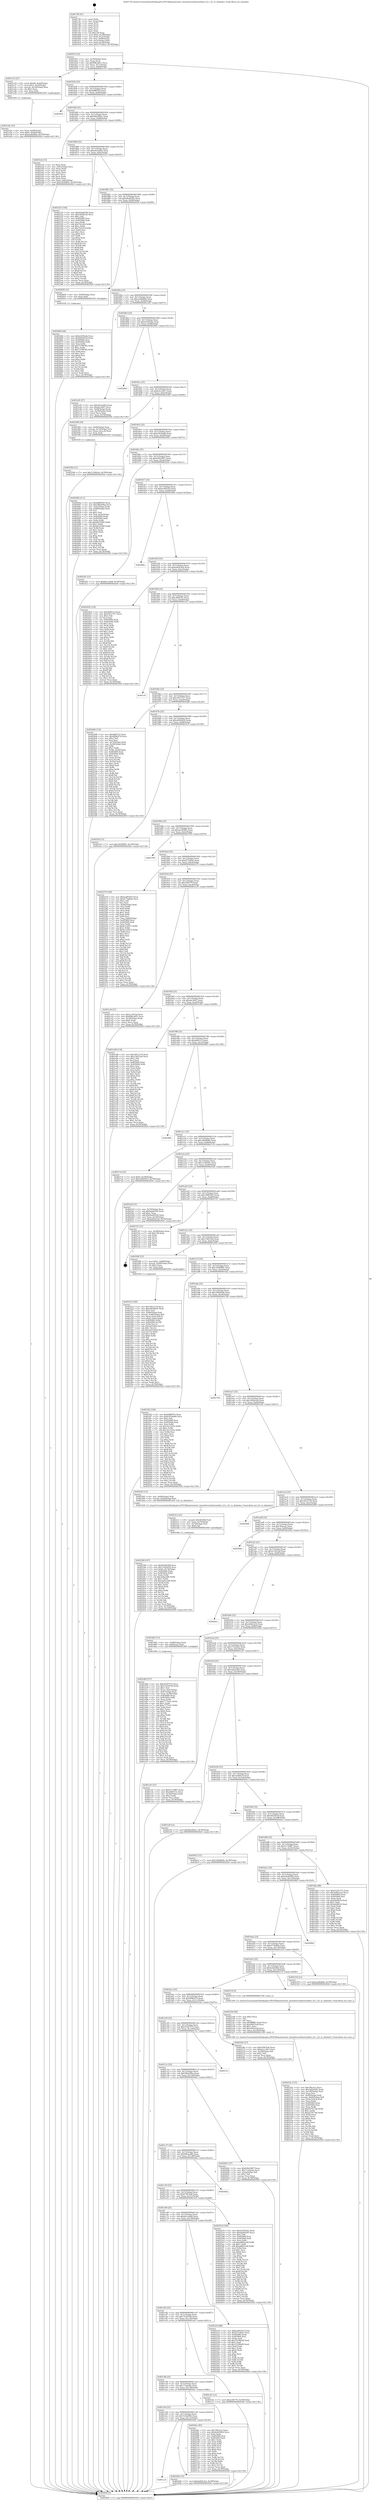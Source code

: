 digraph "0x4017f0" {
  label = "0x4017f0 (/mnt/c/Users/mathe/Desktop/tcc/POCII/binaries/extr_linuxdriversbluetoothhci_h5.c_h5_rx_delimiter_Final-ollvm.out::main(0))"
  labelloc = "t"
  node[shape=record]

  Entry [label="",width=0.3,height=0.3,shape=circle,fillcolor=black,style=filled]
  "0x40181f" [label="{
     0x40181f [23]\l
     | [instrs]\l
     &nbsp;&nbsp;0x40181f \<+3\>: mov -0x78(%rbp),%eax\l
     &nbsp;&nbsp;0x401822 \<+2\>: mov %eax,%ecx\l
     &nbsp;&nbsp;0x401824 \<+6\>: sub $0x898c4d51,%ecx\l
     &nbsp;&nbsp;0x40182a \<+3\>: mov %eax,-0x7c(%rbp)\l
     &nbsp;&nbsp;0x40182d \<+3\>: mov %ecx,-0x80(%rbp)\l
     &nbsp;&nbsp;0x401830 \<+6\>: je 0000000000401e33 \<main+0x643\>\l
  }"]
  "0x401e33" [label="{
     0x401e33 [27]\l
     | [instrs]\l
     &nbsp;&nbsp;0x401e33 \<+4\>: movb $0x64,-0x4d(%rbp)\l
     &nbsp;&nbsp;0x401e37 \<+7\>: movl $0x1,-0x54(%rbp)\l
     &nbsp;&nbsp;0x401e3e \<+4\>: movslq -0x54(%rbp),%rax\l
     &nbsp;&nbsp;0x401e42 \<+4\>: shl $0x3,%rax\l
     &nbsp;&nbsp;0x401e46 \<+3\>: mov %rax,%rdi\l
     &nbsp;&nbsp;0x401e49 \<+5\>: call 0000000000401050 \<malloc@plt\>\l
     | [calls]\l
     &nbsp;&nbsp;0x401050 \{1\} (unknown)\l
  }"]
  "0x401836" [label="{
     0x401836 [25]\l
     | [instrs]\l
     &nbsp;&nbsp;0x401836 \<+5\>: jmp 000000000040183b \<main+0x4b\>\l
     &nbsp;&nbsp;0x40183b \<+3\>: mov -0x7c(%rbp),%eax\l
     &nbsp;&nbsp;0x40183e \<+5\>: sub $0x8dff0593,%eax\l
     &nbsp;&nbsp;0x401843 \<+6\>: mov %eax,-0x84(%rbp)\l
     &nbsp;&nbsp;0x401849 \<+6\>: je 000000000040283e \<main+0x104e\>\l
  }"]
  Exit [label="",width=0.3,height=0.3,shape=circle,fillcolor=black,style=filled,peripheries=2]
  "0x40283e" [label="{
     0x40283e\l
  }", style=dashed]
  "0x40184f" [label="{
     0x40184f [25]\l
     | [instrs]\l
     &nbsp;&nbsp;0x40184f \<+5\>: jmp 0000000000401854 \<main+0x64\>\l
     &nbsp;&nbsp;0x401854 \<+3\>: mov -0x7c(%rbp),%eax\l
     &nbsp;&nbsp;0x401857 \<+5\>: sub $0x9bb280a1,%eax\l
     &nbsp;&nbsp;0x40185c \<+6\>: mov %eax,-0x88(%rbp)\l
     &nbsp;&nbsp;0x401862 \<+6\>: je 00000000004021eb \<main+0x9fb\>\l
  }"]
  "0x402664" [label="{
     0x402664 [94]\l
     | [instrs]\l
     &nbsp;&nbsp;0x402664 \<+5\>: mov $0xb2295e4e,%ecx\l
     &nbsp;&nbsp;0x402669 \<+5\>: mov $0x40d3853f,%edx\l
     &nbsp;&nbsp;0x40266e \<+7\>: mov 0x405060,%esi\l
     &nbsp;&nbsp;0x402675 \<+8\>: mov 0x405064,%r8d\l
     &nbsp;&nbsp;0x40267d \<+3\>: mov %esi,%r9d\l
     &nbsp;&nbsp;0x402680 \<+7\>: add $0x73798782,%r9d\l
     &nbsp;&nbsp;0x402687 \<+4\>: sub $0x1,%r9d\l
     &nbsp;&nbsp;0x40268b \<+7\>: sub $0x73798782,%r9d\l
     &nbsp;&nbsp;0x402692 \<+4\>: imul %r9d,%esi\l
     &nbsp;&nbsp;0x402696 \<+3\>: and $0x1,%esi\l
     &nbsp;&nbsp;0x402699 \<+3\>: cmp $0x0,%esi\l
     &nbsp;&nbsp;0x40269c \<+4\>: sete %r10b\l
     &nbsp;&nbsp;0x4026a0 \<+4\>: cmp $0xa,%r8d\l
     &nbsp;&nbsp;0x4026a4 \<+4\>: setl %r11b\l
     &nbsp;&nbsp;0x4026a8 \<+3\>: mov %r10b,%bl\l
     &nbsp;&nbsp;0x4026ab \<+3\>: and %r11b,%bl\l
     &nbsp;&nbsp;0x4026ae \<+3\>: xor %r11b,%r10b\l
     &nbsp;&nbsp;0x4026b1 \<+3\>: or %r10b,%bl\l
     &nbsp;&nbsp;0x4026b4 \<+3\>: test $0x1,%bl\l
     &nbsp;&nbsp;0x4026b7 \<+3\>: cmovne %edx,%ecx\l
     &nbsp;&nbsp;0x4026ba \<+3\>: mov %ecx,-0x78(%rbp)\l
     &nbsp;&nbsp;0x4026bd \<+5\>: jmp 0000000000402926 \<main+0x1136\>\l
  }"]
  "0x4021eb" [label="{
     0x4021eb [33]\l
     | [instrs]\l
     &nbsp;&nbsp;0x4021eb \<+2\>: xor %eax,%eax\l
     &nbsp;&nbsp;0x4021ed \<+3\>: mov -0x6c(%rbp),%ecx\l
     &nbsp;&nbsp;0x4021f0 \<+2\>: mov %eax,%edx\l
     &nbsp;&nbsp;0x4021f2 \<+2\>: sub %ecx,%edx\l
     &nbsp;&nbsp;0x4021f4 \<+2\>: mov %eax,%ecx\l
     &nbsp;&nbsp;0x4021f6 \<+3\>: sub $0x1,%ecx\l
     &nbsp;&nbsp;0x4021f9 \<+2\>: add %ecx,%edx\l
     &nbsp;&nbsp;0x4021fb \<+2\>: sub %edx,%eax\l
     &nbsp;&nbsp;0x4021fd \<+3\>: mov %eax,-0x6c(%rbp)\l
     &nbsp;&nbsp;0x402200 \<+7\>: movl $0x16506891,-0x78(%rbp)\l
     &nbsp;&nbsp;0x402207 \<+5\>: jmp 0000000000402926 \<main+0x1136\>\l
  }"]
  "0x401868" [label="{
     0x401868 [25]\l
     | [instrs]\l
     &nbsp;&nbsp;0x401868 \<+5\>: jmp 000000000040186d \<main+0x7d\>\l
     &nbsp;&nbsp;0x40186d \<+3\>: mov -0x7c(%rbp),%eax\l
     &nbsp;&nbsp;0x401870 \<+5\>: sub $0xa0e5ad02,%eax\l
     &nbsp;&nbsp;0x401875 \<+6\>: mov %eax,-0x8c(%rbp)\l
     &nbsp;&nbsp;0x40187b \<+6\>: je 0000000000402325 \<main+0xb35\>\l
  }"]
  "0x40259d" [label="{
     0x40259d [12]\l
     | [instrs]\l
     &nbsp;&nbsp;0x40259d \<+7\>: movl $0x13390c8c,-0x78(%rbp)\l
     &nbsp;&nbsp;0x4025a4 \<+5\>: jmp 0000000000402926 \<main+0x1136\>\l
  }"]
  "0x402325" [label="{
     0x402325 [144]\l
     | [instrs]\l
     &nbsp;&nbsp;0x402325 \<+5\>: mov $0x42b46384,%eax\l
     &nbsp;&nbsp;0x40232a \<+5\>: mov $0x19426ca0,%ecx\l
     &nbsp;&nbsp;0x40232f \<+2\>: mov $0x1,%dl\l
     &nbsp;&nbsp;0x402331 \<+7\>: mov 0x405060,%esi\l
     &nbsp;&nbsp;0x402338 \<+7\>: mov 0x405064,%edi\l
     &nbsp;&nbsp;0x40233f \<+3\>: mov %esi,%r8d\l
     &nbsp;&nbsp;0x402342 \<+7\>: add $0x742c9cf,%r8d\l
     &nbsp;&nbsp;0x402349 \<+4\>: sub $0x1,%r8d\l
     &nbsp;&nbsp;0x40234d \<+7\>: sub $0x742c9cf,%r8d\l
     &nbsp;&nbsp;0x402354 \<+4\>: imul %r8d,%esi\l
     &nbsp;&nbsp;0x402358 \<+3\>: and $0x1,%esi\l
     &nbsp;&nbsp;0x40235b \<+3\>: cmp $0x0,%esi\l
     &nbsp;&nbsp;0x40235e \<+4\>: sete %r9b\l
     &nbsp;&nbsp;0x402362 \<+3\>: cmp $0xa,%edi\l
     &nbsp;&nbsp;0x402365 \<+4\>: setl %r10b\l
     &nbsp;&nbsp;0x402369 \<+3\>: mov %r9b,%r11b\l
     &nbsp;&nbsp;0x40236c \<+4\>: xor $0xff,%r11b\l
     &nbsp;&nbsp;0x402370 \<+3\>: mov %r10b,%bl\l
     &nbsp;&nbsp;0x402373 \<+3\>: xor $0xff,%bl\l
     &nbsp;&nbsp;0x402376 \<+3\>: xor $0x0,%dl\l
     &nbsp;&nbsp;0x402379 \<+3\>: mov %r11b,%r14b\l
     &nbsp;&nbsp;0x40237c \<+4\>: and $0x0,%r14b\l
     &nbsp;&nbsp;0x402380 \<+3\>: and %dl,%r9b\l
     &nbsp;&nbsp;0x402383 \<+3\>: mov %bl,%r15b\l
     &nbsp;&nbsp;0x402386 \<+4\>: and $0x0,%r15b\l
     &nbsp;&nbsp;0x40238a \<+3\>: and %dl,%r10b\l
     &nbsp;&nbsp;0x40238d \<+3\>: or %r9b,%r14b\l
     &nbsp;&nbsp;0x402390 \<+3\>: or %r10b,%r15b\l
     &nbsp;&nbsp;0x402393 \<+3\>: xor %r15b,%r14b\l
     &nbsp;&nbsp;0x402396 \<+3\>: or %bl,%r11b\l
     &nbsp;&nbsp;0x402399 \<+4\>: xor $0xff,%r11b\l
     &nbsp;&nbsp;0x40239d \<+3\>: or $0x0,%dl\l
     &nbsp;&nbsp;0x4023a0 \<+3\>: and %dl,%r11b\l
     &nbsp;&nbsp;0x4023a3 \<+3\>: or %r11b,%r14b\l
     &nbsp;&nbsp;0x4023a6 \<+4\>: test $0x1,%r14b\l
     &nbsp;&nbsp;0x4023aa \<+3\>: cmovne %ecx,%eax\l
     &nbsp;&nbsp;0x4023ad \<+3\>: mov %eax,-0x78(%rbp)\l
     &nbsp;&nbsp;0x4023b0 \<+5\>: jmp 0000000000402926 \<main+0x1136\>\l
  }"]
  "0x401881" [label="{
     0x401881 [25]\l
     | [instrs]\l
     &nbsp;&nbsp;0x401881 \<+5\>: jmp 0000000000401886 \<main+0x96\>\l
     &nbsp;&nbsp;0x401886 \<+3\>: mov -0x7c(%rbp),%eax\l
     &nbsp;&nbsp;0x401889 \<+5\>: sub $0xa8a44365,%eax\l
     &nbsp;&nbsp;0x40188e \<+6\>: mov %eax,-0x90(%rbp)\l
     &nbsp;&nbsp;0x401894 \<+6\>: je 0000000000402658 \<main+0xe68\>\l
  }"]
  "0x401ccd" [label="{
     0x401ccd\l
  }", style=dashed]
  "0x402658" [label="{
     0x402658 [12]\l
     | [instrs]\l
     &nbsp;&nbsp;0x402658 \<+4\>: mov -0x60(%rbp),%rax\l
     &nbsp;&nbsp;0x40265c \<+3\>: mov %rax,%rdi\l
     &nbsp;&nbsp;0x40265f \<+5\>: call 0000000000401030 \<free@plt\>\l
     | [calls]\l
     &nbsp;&nbsp;0x401030 \{1\} (unknown)\l
  }"]
  "0x40189a" [label="{
     0x40189a [25]\l
     | [instrs]\l
     &nbsp;&nbsp;0x40189a \<+5\>: jmp 000000000040189f \<main+0xaf\>\l
     &nbsp;&nbsp;0x40189f \<+3\>: mov -0x7c(%rbp),%eax\l
     &nbsp;&nbsp;0x4018a2 \<+5\>: sub $0xaed6d4bb,%eax\l
     &nbsp;&nbsp;0x4018a7 \<+6\>: mov %eax,-0x94(%rbp)\l
     &nbsp;&nbsp;0x4018ad \<+6\>: je 0000000000401e65 \<main+0x675\>\l
  }"]
  "0x402444" [label="{
     0x402444 [12]\l
     | [instrs]\l
     &nbsp;&nbsp;0x402444 \<+7\>: movl $0xbd45b3e4,-0x78(%rbp)\l
     &nbsp;&nbsp;0x40244b \<+5\>: jmp 0000000000402926 \<main+0x1136\>\l
  }"]
  "0x401e65" [label="{
     0x401e65 [27]\l
     | [instrs]\l
     &nbsp;&nbsp;0x401e65 \<+5\>: mov $0xa0e5ad02,%eax\l
     &nbsp;&nbsp;0x401e6a \<+5\>: mov $0xdac56d7,%ecx\l
     &nbsp;&nbsp;0x401e6f \<+3\>: mov -0x64(%rbp),%edx\l
     &nbsp;&nbsp;0x401e72 \<+3\>: cmp -0x54(%rbp),%edx\l
     &nbsp;&nbsp;0x401e75 \<+3\>: cmovl %ecx,%eax\l
     &nbsp;&nbsp;0x401e78 \<+3\>: mov %eax,-0x78(%rbp)\l
     &nbsp;&nbsp;0x401e7b \<+5\>: jmp 0000000000402926 \<main+0x1136\>\l
  }"]
  "0x4018b3" [label="{
     0x4018b3 [25]\l
     | [instrs]\l
     &nbsp;&nbsp;0x4018b3 \<+5\>: jmp 00000000004018b8 \<main+0xc8\>\l
     &nbsp;&nbsp;0x4018b8 \<+3\>: mov -0x7c(%rbp),%eax\l
     &nbsp;&nbsp;0x4018bb \<+5\>: sub $0xb2295e4e,%eax\l
     &nbsp;&nbsp;0x4018c0 \<+6\>: mov %eax,-0x98(%rbp)\l
     &nbsp;&nbsp;0x4018c6 \<+6\>: je 0000000000402902 \<main+0x1112\>\l
  }"]
  "0x4023d9" [label="{
     0x4023d9 [107]\l
     | [instrs]\l
     &nbsp;&nbsp;0x4023d9 \<+5\>: mov $0x42b46384,%esi\l
     &nbsp;&nbsp;0x4023de \<+5\>: mov $0x7e5b2054,%ecx\l
     &nbsp;&nbsp;0x4023e3 \<+7\>: movl $0x0,-0x74(%rbp)\l
     &nbsp;&nbsp;0x4023ea \<+7\>: mov 0x405060,%edx\l
     &nbsp;&nbsp;0x4023f1 \<+8\>: mov 0x405064,%r8d\l
     &nbsp;&nbsp;0x4023f9 \<+3\>: mov %edx,%r9d\l
     &nbsp;&nbsp;0x4023fc \<+7\>: sub $0x3a6ee286,%r9d\l
     &nbsp;&nbsp;0x402403 \<+4\>: sub $0x1,%r9d\l
     &nbsp;&nbsp;0x402407 \<+7\>: add $0x3a6ee286,%r9d\l
     &nbsp;&nbsp;0x40240e \<+4\>: imul %r9d,%edx\l
     &nbsp;&nbsp;0x402412 \<+3\>: and $0x1,%edx\l
     &nbsp;&nbsp;0x402415 \<+3\>: cmp $0x0,%edx\l
     &nbsp;&nbsp;0x402418 \<+4\>: sete %r10b\l
     &nbsp;&nbsp;0x40241c \<+4\>: cmp $0xa,%r8d\l
     &nbsp;&nbsp;0x402420 \<+4\>: setl %r11b\l
     &nbsp;&nbsp;0x402424 \<+3\>: mov %r10b,%bl\l
     &nbsp;&nbsp;0x402427 \<+3\>: and %r11b,%bl\l
     &nbsp;&nbsp;0x40242a \<+3\>: xor %r11b,%r10b\l
     &nbsp;&nbsp;0x40242d \<+3\>: or %r10b,%bl\l
     &nbsp;&nbsp;0x402430 \<+3\>: test $0x1,%bl\l
     &nbsp;&nbsp;0x402433 \<+3\>: cmovne %ecx,%esi\l
     &nbsp;&nbsp;0x402436 \<+3\>: mov %esi,-0x78(%rbp)\l
     &nbsp;&nbsp;0x402439 \<+6\>: mov %eax,-0x144(%rbp)\l
     &nbsp;&nbsp;0x40243f \<+5\>: jmp 0000000000402926 \<main+0x1136\>\l
  }"]
  "0x402902" [label="{
     0x402902\l
  }", style=dashed]
  "0x4018cc" [label="{
     0x4018cc [25]\l
     | [instrs]\l
     &nbsp;&nbsp;0x4018cc \<+5\>: jmp 00000000004018d1 \<main+0xe1\>\l
     &nbsp;&nbsp;0x4018d1 \<+3\>: mov -0x7c(%rbp),%eax\l
     &nbsp;&nbsp;0x4018d4 \<+5\>: sub $0xb2cc29e7,%eax\l
     &nbsp;&nbsp;0x4018d9 \<+6\>: mov %eax,-0x9c(%rbp)\l
     &nbsp;&nbsp;0x4018df \<+6\>: je 0000000000402589 \<main+0xd99\>\l
  }"]
  "0x4023c2" [label="{
     0x4023c2 [23]\l
     | [instrs]\l
     &nbsp;&nbsp;0x4023c2 \<+10\>: movabs $0x4030b6,%rdi\l
     &nbsp;&nbsp;0x4023cc \<+3\>: mov %eax,-0x70(%rbp)\l
     &nbsp;&nbsp;0x4023cf \<+3\>: mov -0x70(%rbp),%esi\l
     &nbsp;&nbsp;0x4023d2 \<+2\>: mov $0x0,%al\l
     &nbsp;&nbsp;0x4023d4 \<+5\>: call 0000000000401040 \<printf@plt\>\l
     | [calls]\l
     &nbsp;&nbsp;0x401040 \{1\} (unknown)\l
  }"]
  "0x402589" [label="{
     0x402589 [20]\l
     | [instrs]\l
     &nbsp;&nbsp;0x402589 \<+4\>: mov -0x60(%rbp),%rax\l
     &nbsp;&nbsp;0x40258d \<+4\>: movslq -0x74(%rbp),%rcx\l
     &nbsp;&nbsp;0x402591 \<+4\>: mov (%rax,%rcx,8),%rax\l
     &nbsp;&nbsp;0x402595 \<+3\>: mov %rax,%rdi\l
     &nbsp;&nbsp;0x402598 \<+5\>: call 0000000000401030 \<free@plt\>\l
     | [calls]\l
     &nbsp;&nbsp;0x401030 \{1\} (unknown)\l
  }"]
  "0x4018e5" [label="{
     0x4018e5 [25]\l
     | [instrs]\l
     &nbsp;&nbsp;0x4018e5 \<+5\>: jmp 00000000004018ea \<main+0xfa\>\l
     &nbsp;&nbsp;0x4018ea \<+3\>: mov -0x7c(%rbp),%eax\l
     &nbsp;&nbsp;0x4018ed \<+5\>: sub $0xb303da66,%eax\l
     &nbsp;&nbsp;0x4018f2 \<+6\>: mov %eax,-0xa0(%rbp)\l
     &nbsp;&nbsp;0x4018f8 \<+6\>: je 0000000000402062 \<main+0x872\>\l
  }"]
  "0x40216c" [label="{
     0x40216c [115]\l
     | [instrs]\l
     &nbsp;&nbsp;0x40216c \<+5\>: mov $0x1ffaca2c,%ecx\l
     &nbsp;&nbsp;0x402171 \<+5\>: mov $0x3a62eb95,%edx\l
     &nbsp;&nbsp;0x402176 \<+6\>: mov -0x140(%rbp),%esi\l
     &nbsp;&nbsp;0x40217c \<+3\>: imul %eax,%esi\l
     &nbsp;&nbsp;0x40217f \<+4\>: mov -0x60(%rbp),%rdi\l
     &nbsp;&nbsp;0x402183 \<+4\>: movslq -0x64(%rbp),%r8\l
     &nbsp;&nbsp;0x402187 \<+4\>: mov (%rdi,%r8,8),%rdi\l
     &nbsp;&nbsp;0x40218b \<+2\>: mov %esi,(%rdi)\l
     &nbsp;&nbsp;0x40218d \<+7\>: mov 0x405060,%eax\l
     &nbsp;&nbsp;0x402194 \<+7\>: mov 0x405064,%esi\l
     &nbsp;&nbsp;0x40219b \<+3\>: mov %eax,%r9d\l
     &nbsp;&nbsp;0x40219e \<+7\>: add $0x427017db,%r9d\l
     &nbsp;&nbsp;0x4021a5 \<+4\>: sub $0x1,%r9d\l
     &nbsp;&nbsp;0x4021a9 \<+7\>: sub $0x427017db,%r9d\l
     &nbsp;&nbsp;0x4021b0 \<+4\>: imul %r9d,%eax\l
     &nbsp;&nbsp;0x4021b4 \<+3\>: and $0x1,%eax\l
     &nbsp;&nbsp;0x4021b7 \<+3\>: cmp $0x0,%eax\l
     &nbsp;&nbsp;0x4021ba \<+4\>: sete %r10b\l
     &nbsp;&nbsp;0x4021be \<+3\>: cmp $0xa,%esi\l
     &nbsp;&nbsp;0x4021c1 \<+4\>: setl %r11b\l
     &nbsp;&nbsp;0x4021c5 \<+3\>: mov %r10b,%bl\l
     &nbsp;&nbsp;0x4021c8 \<+3\>: and %r11b,%bl\l
     &nbsp;&nbsp;0x4021cb \<+3\>: xor %r11b,%r10b\l
     &nbsp;&nbsp;0x4021ce \<+3\>: or %r10b,%bl\l
     &nbsp;&nbsp;0x4021d1 \<+3\>: test $0x1,%bl\l
     &nbsp;&nbsp;0x4021d4 \<+3\>: cmovne %edx,%ecx\l
     &nbsp;&nbsp;0x4021d7 \<+3\>: mov %ecx,-0x78(%rbp)\l
     &nbsp;&nbsp;0x4021da \<+5\>: jmp 0000000000402926 \<main+0x1136\>\l
  }"]
  "0x402062" [label="{
     0x402062 [111]\l
     | [instrs]\l
     &nbsp;&nbsp;0x402062 \<+5\>: mov $0x8dff0593,%eax\l
     &nbsp;&nbsp;0x402067 \<+5\>: mov $0x58bd29ba,%ecx\l
     &nbsp;&nbsp;0x40206c \<+3\>: mov -0x6c(%rbp),%edx\l
     &nbsp;&nbsp;0x40206f \<+3\>: cmp -0x68(%rbp),%edx\l
     &nbsp;&nbsp;0x402072 \<+4\>: setl %sil\l
     &nbsp;&nbsp;0x402076 \<+4\>: and $0x1,%sil\l
     &nbsp;&nbsp;0x40207a \<+4\>: mov %sil,-0x2a(%rbp)\l
     &nbsp;&nbsp;0x40207e \<+7\>: mov 0x405060,%edx\l
     &nbsp;&nbsp;0x402085 \<+7\>: mov 0x405064,%edi\l
     &nbsp;&nbsp;0x40208c \<+3\>: mov %edx,%r8d\l
     &nbsp;&nbsp;0x40208f \<+7\>: add $0xb8223f40,%r8d\l
     &nbsp;&nbsp;0x402096 \<+4\>: sub $0x1,%r8d\l
     &nbsp;&nbsp;0x40209a \<+7\>: sub $0xb8223f40,%r8d\l
     &nbsp;&nbsp;0x4020a1 \<+4\>: imul %r8d,%edx\l
     &nbsp;&nbsp;0x4020a5 \<+3\>: and $0x1,%edx\l
     &nbsp;&nbsp;0x4020a8 \<+3\>: cmp $0x0,%edx\l
     &nbsp;&nbsp;0x4020ab \<+4\>: sete %sil\l
     &nbsp;&nbsp;0x4020af \<+3\>: cmp $0xa,%edi\l
     &nbsp;&nbsp;0x4020b2 \<+4\>: setl %r9b\l
     &nbsp;&nbsp;0x4020b6 \<+3\>: mov %sil,%r10b\l
     &nbsp;&nbsp;0x4020b9 \<+3\>: and %r9b,%r10b\l
     &nbsp;&nbsp;0x4020bc \<+3\>: xor %r9b,%sil\l
     &nbsp;&nbsp;0x4020bf \<+3\>: or %sil,%r10b\l
     &nbsp;&nbsp;0x4020c2 \<+4\>: test $0x1,%r10b\l
     &nbsp;&nbsp;0x4020c6 \<+3\>: cmovne %ecx,%eax\l
     &nbsp;&nbsp;0x4020c9 \<+3\>: mov %eax,-0x78(%rbp)\l
     &nbsp;&nbsp;0x4020cc \<+5\>: jmp 0000000000402926 \<main+0x1136\>\l
  }"]
  "0x4018fe" [label="{
     0x4018fe [25]\l
     | [instrs]\l
     &nbsp;&nbsp;0x4018fe \<+5\>: jmp 0000000000401903 \<main+0x113\>\l
     &nbsp;&nbsp;0x401903 \<+3\>: mov -0x7c(%rbp),%eax\l
     &nbsp;&nbsp;0x401906 \<+5\>: sub $0xb36a5607,%eax\l
     &nbsp;&nbsp;0x40190b \<+6\>: mov %eax,-0xa4(%rbp)\l
     &nbsp;&nbsp;0x401911 \<+6\>: je 000000000040220c \<main+0xa1c\>\l
  }"]
  "0x402144" [label="{
     0x402144 [40]\l
     | [instrs]\l
     &nbsp;&nbsp;0x402144 \<+5\>: mov $0x2,%ecx\l
     &nbsp;&nbsp;0x402149 \<+1\>: cltd\l
     &nbsp;&nbsp;0x40214a \<+2\>: idiv %ecx\l
     &nbsp;&nbsp;0x40214c \<+6\>: imul $0xfffffffe,%edx,%ecx\l
     &nbsp;&nbsp;0x402152 \<+6\>: sub $0xe9022cbf,%ecx\l
     &nbsp;&nbsp;0x402158 \<+3\>: add $0x1,%ecx\l
     &nbsp;&nbsp;0x40215b \<+6\>: add $0xe9022cbf,%ecx\l
     &nbsp;&nbsp;0x402161 \<+6\>: mov %ecx,-0x140(%rbp)\l
     &nbsp;&nbsp;0x402167 \<+5\>: call 0000000000401160 \<next_i\>\l
     | [calls]\l
     &nbsp;&nbsp;0x401160 \{1\} (/mnt/c/Users/mathe/Desktop/tcc/POCII/binaries/extr_linuxdriversbluetoothhci_h5.c_h5_rx_delimiter_Final-ollvm.out::next_i)\l
  }"]
  "0x40220c" [label="{
     0x40220c [12]\l
     | [instrs]\l
     &nbsp;&nbsp;0x40220c \<+7\>: movl $0x6b1ce8a8,-0x78(%rbp)\l
     &nbsp;&nbsp;0x402213 \<+5\>: jmp 0000000000402926 \<main+0x1136\>\l
  }"]
  "0x401917" [label="{
     0x401917 [25]\l
     | [instrs]\l
     &nbsp;&nbsp;0x401917 \<+5\>: jmp 000000000040191c \<main+0x12c\>\l
     &nbsp;&nbsp;0x40191c \<+3\>: mov -0x7c(%rbp),%eax\l
     &nbsp;&nbsp;0x40191f \<+5\>: sub $0xbcd95293,%eax\l
     &nbsp;&nbsp;0x401924 \<+6\>: mov %eax,-0xa8(%rbp)\l
     &nbsp;&nbsp;0x40192a \<+6\>: je 000000000040289a \<main+0x10aa\>\l
  }"]
  "0x401cb4" [label="{
     0x401cb4 [25]\l
     | [instrs]\l
     &nbsp;&nbsp;0x401cb4 \<+5\>: jmp 0000000000401cb9 \<main+0x4c9\>\l
     &nbsp;&nbsp;0x401cb9 \<+3\>: mov -0x7c(%rbp),%eax\l
     &nbsp;&nbsp;0x401cbc \<+5\>: sub $0x7e5b2054,%eax\l
     &nbsp;&nbsp;0x401cc1 \<+6\>: mov %eax,-0x13c(%rbp)\l
     &nbsp;&nbsp;0x401cc7 \<+6\>: je 0000000000402444 \<main+0xc54\>\l
  }"]
  "0x40289a" [label="{
     0x40289a\l
  }", style=dashed]
  "0x401930" [label="{
     0x401930 [25]\l
     | [instrs]\l
     &nbsp;&nbsp;0x401930 \<+5\>: jmp 0000000000401935 \<main+0x145\>\l
     &nbsp;&nbsp;0x401935 \<+3\>: mov -0x7c(%rbp),%eax\l
     &nbsp;&nbsp;0x401938 \<+5\>: sub $0xbd45b3e4,%eax\l
     &nbsp;&nbsp;0x40193d \<+6\>: mov %eax,-0xac(%rbp)\l
     &nbsp;&nbsp;0x401943 \<+6\>: je 0000000000402450 \<main+0xc60\>\l
  }"]
  "0x4020ec" [label="{
     0x4020ec [83]\l
     | [instrs]\l
     &nbsp;&nbsp;0x4020ec \<+5\>: mov $0x1ffaca2c,%eax\l
     &nbsp;&nbsp;0x4020f1 \<+5\>: mov $0x4e4d5462,%ecx\l
     &nbsp;&nbsp;0x4020f6 \<+2\>: xor %edx,%edx\l
     &nbsp;&nbsp;0x4020f8 \<+7\>: mov 0x405060,%esi\l
     &nbsp;&nbsp;0x4020ff \<+7\>: mov 0x405064,%edi\l
     &nbsp;&nbsp;0x402106 \<+3\>: sub $0x1,%edx\l
     &nbsp;&nbsp;0x402109 \<+3\>: mov %esi,%r8d\l
     &nbsp;&nbsp;0x40210c \<+3\>: add %edx,%r8d\l
     &nbsp;&nbsp;0x40210f \<+4\>: imul %r8d,%esi\l
     &nbsp;&nbsp;0x402113 \<+3\>: and $0x1,%esi\l
     &nbsp;&nbsp;0x402116 \<+3\>: cmp $0x0,%esi\l
     &nbsp;&nbsp;0x402119 \<+4\>: sete %r9b\l
     &nbsp;&nbsp;0x40211d \<+3\>: cmp $0xa,%edi\l
     &nbsp;&nbsp;0x402120 \<+4\>: setl %r10b\l
     &nbsp;&nbsp;0x402124 \<+3\>: mov %r9b,%r11b\l
     &nbsp;&nbsp;0x402127 \<+3\>: and %r10b,%r11b\l
     &nbsp;&nbsp;0x40212a \<+3\>: xor %r10b,%r9b\l
     &nbsp;&nbsp;0x40212d \<+3\>: or %r9b,%r11b\l
     &nbsp;&nbsp;0x402130 \<+4\>: test $0x1,%r11b\l
     &nbsp;&nbsp;0x402134 \<+3\>: cmovne %ecx,%eax\l
     &nbsp;&nbsp;0x402137 \<+3\>: mov %eax,-0x78(%rbp)\l
     &nbsp;&nbsp;0x40213a \<+5\>: jmp 0000000000402926 \<main+0x1136\>\l
  }"]
  "0x402450" [label="{
     0x402450 [134]\l
     | [instrs]\l
     &nbsp;&nbsp;0x402450 \<+5\>: mov $0xdfd9122,%eax\l
     &nbsp;&nbsp;0x402455 \<+5\>: mov $0xc9537317,%ecx\l
     &nbsp;&nbsp;0x40245a \<+2\>: mov $0x1,%dl\l
     &nbsp;&nbsp;0x40245c \<+2\>: xor %esi,%esi\l
     &nbsp;&nbsp;0x40245e \<+7\>: mov 0x405060,%edi\l
     &nbsp;&nbsp;0x402465 \<+8\>: mov 0x405064,%r8d\l
     &nbsp;&nbsp;0x40246d \<+3\>: sub $0x1,%esi\l
     &nbsp;&nbsp;0x402470 \<+3\>: mov %edi,%r9d\l
     &nbsp;&nbsp;0x402473 \<+3\>: add %esi,%r9d\l
     &nbsp;&nbsp;0x402476 \<+4\>: imul %r9d,%edi\l
     &nbsp;&nbsp;0x40247a \<+3\>: and $0x1,%edi\l
     &nbsp;&nbsp;0x40247d \<+3\>: cmp $0x0,%edi\l
     &nbsp;&nbsp;0x402480 \<+4\>: sete %r10b\l
     &nbsp;&nbsp;0x402484 \<+4\>: cmp $0xa,%r8d\l
     &nbsp;&nbsp;0x402488 \<+4\>: setl %r11b\l
     &nbsp;&nbsp;0x40248c \<+3\>: mov %r10b,%bl\l
     &nbsp;&nbsp;0x40248f \<+3\>: xor $0xff,%bl\l
     &nbsp;&nbsp;0x402492 \<+3\>: mov %r11b,%r14b\l
     &nbsp;&nbsp;0x402495 \<+4\>: xor $0xff,%r14b\l
     &nbsp;&nbsp;0x402499 \<+3\>: xor $0x1,%dl\l
     &nbsp;&nbsp;0x40249c \<+3\>: mov %bl,%r15b\l
     &nbsp;&nbsp;0x40249f \<+4\>: and $0xff,%r15b\l
     &nbsp;&nbsp;0x4024a3 \<+3\>: and %dl,%r10b\l
     &nbsp;&nbsp;0x4024a6 \<+3\>: mov %r14b,%r12b\l
     &nbsp;&nbsp;0x4024a9 \<+4\>: and $0xff,%r12b\l
     &nbsp;&nbsp;0x4024ad \<+3\>: and %dl,%r11b\l
     &nbsp;&nbsp;0x4024b0 \<+3\>: or %r10b,%r15b\l
     &nbsp;&nbsp;0x4024b3 \<+3\>: or %r11b,%r12b\l
     &nbsp;&nbsp;0x4024b6 \<+3\>: xor %r12b,%r15b\l
     &nbsp;&nbsp;0x4024b9 \<+3\>: or %r14b,%bl\l
     &nbsp;&nbsp;0x4024bc \<+3\>: xor $0xff,%bl\l
     &nbsp;&nbsp;0x4024bf \<+3\>: or $0x1,%dl\l
     &nbsp;&nbsp;0x4024c2 \<+2\>: and %dl,%bl\l
     &nbsp;&nbsp;0x4024c4 \<+3\>: or %bl,%r15b\l
     &nbsp;&nbsp;0x4024c7 \<+4\>: test $0x1,%r15b\l
     &nbsp;&nbsp;0x4024cb \<+3\>: cmovne %ecx,%eax\l
     &nbsp;&nbsp;0x4024ce \<+3\>: mov %eax,-0x78(%rbp)\l
     &nbsp;&nbsp;0x4024d1 \<+5\>: jmp 0000000000402926 \<main+0x1136\>\l
  }"]
  "0x401949" [label="{
     0x401949 [25]\l
     | [instrs]\l
     &nbsp;&nbsp;0x401949 \<+5\>: jmp 000000000040194e \<main+0x15e\>\l
     &nbsp;&nbsp;0x40194e \<+3\>: mov -0x7c(%rbp),%eax\l
     &nbsp;&nbsp;0x401951 \<+5\>: sub $0xc66f533c,%eax\l
     &nbsp;&nbsp;0x401956 \<+6\>: mov %eax,-0xb0(%rbp)\l
     &nbsp;&nbsp;0x40195c \<+6\>: je 0000000000401cf2 \<main+0x502\>\l
  }"]
  "0x401f1d" [label="{
     0x401f1d [169]\l
     | [instrs]\l
     &nbsp;&nbsp;0x401f1d \<+5\>: mov $0x1f012134,%ecx\l
     &nbsp;&nbsp;0x401f22 \<+5\>: mov $0xe6626b20,%edx\l
     &nbsp;&nbsp;0x401f27 \<+3\>: mov $0x1,%sil\l
     &nbsp;&nbsp;0x401f2a \<+4\>: mov -0x60(%rbp),%rdi\l
     &nbsp;&nbsp;0x401f2e \<+4\>: movslq -0x64(%rbp),%r8\l
     &nbsp;&nbsp;0x401f32 \<+4\>: mov %rax,(%rdi,%r8,8)\l
     &nbsp;&nbsp;0x401f36 \<+7\>: movl $0x0,-0x6c(%rbp)\l
     &nbsp;&nbsp;0x401f3d \<+8\>: mov 0x405060,%r9d\l
     &nbsp;&nbsp;0x401f45 \<+8\>: mov 0x405064,%r10d\l
     &nbsp;&nbsp;0x401f4d \<+3\>: mov %r9d,%r11d\l
     &nbsp;&nbsp;0x401f50 \<+7\>: sub $0xed2538c4,%r11d\l
     &nbsp;&nbsp;0x401f57 \<+4\>: sub $0x1,%r11d\l
     &nbsp;&nbsp;0x401f5b \<+7\>: add $0xed2538c4,%r11d\l
     &nbsp;&nbsp;0x401f62 \<+4\>: imul %r11d,%r9d\l
     &nbsp;&nbsp;0x401f66 \<+4\>: and $0x1,%r9d\l
     &nbsp;&nbsp;0x401f6a \<+4\>: cmp $0x0,%r9d\l
     &nbsp;&nbsp;0x401f6e \<+3\>: sete %bl\l
     &nbsp;&nbsp;0x401f71 \<+4\>: cmp $0xa,%r10d\l
     &nbsp;&nbsp;0x401f75 \<+4\>: setl %r14b\l
     &nbsp;&nbsp;0x401f79 \<+3\>: mov %bl,%r15b\l
     &nbsp;&nbsp;0x401f7c \<+4\>: xor $0xff,%r15b\l
     &nbsp;&nbsp;0x401f80 \<+3\>: mov %r14b,%r12b\l
     &nbsp;&nbsp;0x401f83 \<+4\>: xor $0xff,%r12b\l
     &nbsp;&nbsp;0x401f87 \<+4\>: xor $0x0,%sil\l
     &nbsp;&nbsp;0x401f8b \<+3\>: mov %r15b,%r13b\l
     &nbsp;&nbsp;0x401f8e \<+4\>: and $0x0,%r13b\l
     &nbsp;&nbsp;0x401f92 \<+3\>: and %sil,%bl\l
     &nbsp;&nbsp;0x401f95 \<+3\>: mov %r12b,%al\l
     &nbsp;&nbsp;0x401f98 \<+2\>: and $0x0,%al\l
     &nbsp;&nbsp;0x401f9a \<+3\>: and %sil,%r14b\l
     &nbsp;&nbsp;0x401f9d \<+3\>: or %bl,%r13b\l
     &nbsp;&nbsp;0x401fa0 \<+3\>: or %r14b,%al\l
     &nbsp;&nbsp;0x401fa3 \<+3\>: xor %al,%r13b\l
     &nbsp;&nbsp;0x401fa6 \<+3\>: or %r12b,%r15b\l
     &nbsp;&nbsp;0x401fa9 \<+4\>: xor $0xff,%r15b\l
     &nbsp;&nbsp;0x401fad \<+4\>: or $0x0,%sil\l
     &nbsp;&nbsp;0x401fb1 \<+3\>: and %sil,%r15b\l
     &nbsp;&nbsp;0x401fb4 \<+3\>: or %r15b,%r13b\l
     &nbsp;&nbsp;0x401fb7 \<+4\>: test $0x1,%r13b\l
     &nbsp;&nbsp;0x401fbb \<+3\>: cmovne %edx,%ecx\l
     &nbsp;&nbsp;0x401fbe \<+3\>: mov %ecx,-0x78(%rbp)\l
     &nbsp;&nbsp;0x401fc1 \<+5\>: jmp 0000000000402926 \<main+0x1136\>\l
  }"]
  "0x401cf2" [label="{
     0x401cf2\l
  }", style=dashed]
  "0x401962" [label="{
     0x401962 [25]\l
     | [instrs]\l
     &nbsp;&nbsp;0x401962 \<+5\>: jmp 0000000000401967 \<main+0x177\>\l
     &nbsp;&nbsp;0x401967 \<+3\>: mov -0x7c(%rbp),%eax\l
     &nbsp;&nbsp;0x40196a \<+5\>: sub $0xc9537317,%eax\l
     &nbsp;&nbsp;0x40196f \<+6\>: mov %eax,-0xb4(%rbp)\l
     &nbsp;&nbsp;0x401975 \<+6\>: je 00000000004024d6 \<main+0xce6\>\l
  }"]
  "0x401e4e" [label="{
     0x401e4e [23]\l
     | [instrs]\l
     &nbsp;&nbsp;0x401e4e \<+4\>: mov %rax,-0x60(%rbp)\l
     &nbsp;&nbsp;0x401e52 \<+7\>: movl $0x0,-0x64(%rbp)\l
     &nbsp;&nbsp;0x401e59 \<+7\>: movl $0xaed6d4bb,-0x78(%rbp)\l
     &nbsp;&nbsp;0x401e60 \<+5\>: jmp 0000000000402926 \<main+0x1136\>\l
  }"]
  "0x4024d6" [label="{
     0x4024d6 [152]\l
     | [instrs]\l
     &nbsp;&nbsp;0x4024d6 \<+5\>: mov $0xdfd9122,%eax\l
     &nbsp;&nbsp;0x4024db \<+5\>: mov $0x4f98cb74,%ecx\l
     &nbsp;&nbsp;0x4024e0 \<+2\>: mov $0x1,%dl\l
     &nbsp;&nbsp;0x4024e2 \<+2\>: xor %esi,%esi\l
     &nbsp;&nbsp;0x4024e4 \<+3\>: mov -0x74(%rbp),%edi\l
     &nbsp;&nbsp;0x4024e7 \<+3\>: cmp -0x54(%rbp),%edi\l
     &nbsp;&nbsp;0x4024ea \<+4\>: setl %r8b\l
     &nbsp;&nbsp;0x4024ee \<+4\>: and $0x1,%r8b\l
     &nbsp;&nbsp;0x4024f2 \<+4\>: mov %r8b,-0x29(%rbp)\l
     &nbsp;&nbsp;0x4024f6 \<+7\>: mov 0x405060,%edi\l
     &nbsp;&nbsp;0x4024fd \<+8\>: mov 0x405064,%r9d\l
     &nbsp;&nbsp;0x402505 \<+3\>: sub $0x1,%esi\l
     &nbsp;&nbsp;0x402508 \<+3\>: mov %edi,%r10d\l
     &nbsp;&nbsp;0x40250b \<+3\>: add %esi,%r10d\l
     &nbsp;&nbsp;0x40250e \<+4\>: imul %r10d,%edi\l
     &nbsp;&nbsp;0x402512 \<+3\>: and $0x1,%edi\l
     &nbsp;&nbsp;0x402515 \<+3\>: cmp $0x0,%edi\l
     &nbsp;&nbsp;0x402518 \<+4\>: sete %r8b\l
     &nbsp;&nbsp;0x40251c \<+4\>: cmp $0xa,%r9d\l
     &nbsp;&nbsp;0x402520 \<+4\>: setl %r11b\l
     &nbsp;&nbsp;0x402524 \<+3\>: mov %r8b,%bl\l
     &nbsp;&nbsp;0x402527 \<+3\>: xor $0xff,%bl\l
     &nbsp;&nbsp;0x40252a \<+3\>: mov %r11b,%r14b\l
     &nbsp;&nbsp;0x40252d \<+4\>: xor $0xff,%r14b\l
     &nbsp;&nbsp;0x402531 \<+3\>: xor $0x0,%dl\l
     &nbsp;&nbsp;0x402534 \<+3\>: mov %bl,%r15b\l
     &nbsp;&nbsp;0x402537 \<+4\>: and $0x0,%r15b\l
     &nbsp;&nbsp;0x40253b \<+3\>: and %dl,%r8b\l
     &nbsp;&nbsp;0x40253e \<+3\>: mov %r14b,%r12b\l
     &nbsp;&nbsp;0x402541 \<+4\>: and $0x0,%r12b\l
     &nbsp;&nbsp;0x402545 \<+3\>: and %dl,%r11b\l
     &nbsp;&nbsp;0x402548 \<+3\>: or %r8b,%r15b\l
     &nbsp;&nbsp;0x40254b \<+3\>: or %r11b,%r12b\l
     &nbsp;&nbsp;0x40254e \<+3\>: xor %r12b,%r15b\l
     &nbsp;&nbsp;0x402551 \<+3\>: or %r14b,%bl\l
     &nbsp;&nbsp;0x402554 \<+3\>: xor $0xff,%bl\l
     &nbsp;&nbsp;0x402557 \<+3\>: or $0x0,%dl\l
     &nbsp;&nbsp;0x40255a \<+2\>: and %dl,%bl\l
     &nbsp;&nbsp;0x40255c \<+3\>: or %bl,%r15b\l
     &nbsp;&nbsp;0x40255f \<+4\>: test $0x1,%r15b\l
     &nbsp;&nbsp;0x402563 \<+3\>: cmovne %ecx,%eax\l
     &nbsp;&nbsp;0x402566 \<+3\>: mov %eax,-0x78(%rbp)\l
     &nbsp;&nbsp;0x402569 \<+5\>: jmp 0000000000402926 \<main+0x1136\>\l
  }"]
  "0x40197b" [label="{
     0x40197b [25]\l
     | [instrs]\l
     &nbsp;&nbsp;0x40197b \<+5\>: jmp 0000000000401980 \<main+0x190\>\l
     &nbsp;&nbsp;0x401980 \<+3\>: mov -0x7c(%rbp),%eax\l
     &nbsp;&nbsp;0x401983 \<+5\>: sub $0xe6626b20,%eax\l
     &nbsp;&nbsp;0x401988 \<+6\>: mov %eax,-0xb8(%rbp)\l
     &nbsp;&nbsp;0x40198e \<+6\>: je 0000000000401fc6 \<main+0x7d6\>\l
  }"]
  "0x401c9b" [label="{
     0x401c9b [25]\l
     | [instrs]\l
     &nbsp;&nbsp;0x401c9b \<+5\>: jmp 0000000000401ca0 \<main+0x4b0\>\l
     &nbsp;&nbsp;0x401ca0 \<+3\>: mov -0x7c(%rbp),%eax\l
     &nbsp;&nbsp;0x401ca3 \<+5\>: sub $0x77a4ae6e,%eax\l
     &nbsp;&nbsp;0x401ca8 \<+6\>: mov %eax,-0x138(%rbp)\l
     &nbsp;&nbsp;0x401cae \<+6\>: je 00000000004020ec \<main+0x8fc\>\l
  }"]
  "0x401fc6" [label="{
     0x401fc6 [12]\l
     | [instrs]\l
     &nbsp;&nbsp;0x401fc6 \<+7\>: movl $0x16506891,-0x78(%rbp)\l
     &nbsp;&nbsp;0x401fcd \<+5\>: jmp 0000000000402926 \<main+0x1136\>\l
  }"]
  "0x401994" [label="{
     0x401994 [25]\l
     | [instrs]\l
     &nbsp;&nbsp;0x401994 \<+5\>: jmp 0000000000401999 \<main+0x1a9\>\l
     &nbsp;&nbsp;0x401999 \<+3\>: mov -0x7c(%rbp),%eax\l
     &nbsp;&nbsp;0x40199c \<+5\>: sub $0xeac95982,%eax\l
     &nbsp;&nbsp;0x4019a1 \<+6\>: mov %eax,-0xbc(%rbp)\l
     &nbsp;&nbsp;0x4019a7 \<+6\>: je 0000000000402760 \<main+0xf70\>\l
  }"]
  "0x401e0c" [label="{
     0x401e0c [12]\l
     | [instrs]\l
     &nbsp;&nbsp;0x401e0c \<+7\>: movl $0x226f770,-0x78(%rbp)\l
     &nbsp;&nbsp;0x401e13 \<+5\>: jmp 0000000000402926 \<main+0x1136\>\l
  }"]
  "0x402760" [label="{
     0x402760\l
  }", style=dashed]
  "0x4019ad" [label="{
     0x4019ad [25]\l
     | [instrs]\l
     &nbsp;&nbsp;0x4019ad \<+5\>: jmp 00000000004019b2 \<main+0x1c2\>\l
     &nbsp;&nbsp;0x4019b2 \<+3\>: mov -0x7c(%rbp),%eax\l
     &nbsp;&nbsp;0x4019b5 \<+5\>: sub $0xf272d83e,%eax\l
     &nbsp;&nbsp;0x4019ba \<+6\>: mov %eax,-0xc0(%rbp)\l
     &nbsp;&nbsp;0x4019c0 \<+6\>: je 0000000000402270 \<main+0xa80\>\l
  }"]
  "0x401c82" [label="{
     0x401c82 [25]\l
     | [instrs]\l
     &nbsp;&nbsp;0x401c82 \<+5\>: jmp 0000000000401c87 \<main+0x497\>\l
     &nbsp;&nbsp;0x401c87 \<+3\>: mov -0x7c(%rbp),%eax\l
     &nbsp;&nbsp;0x401c8a \<+5\>: sub $0x75cb97d0,%eax\l
     &nbsp;&nbsp;0x401c8f \<+6\>: mov %eax,-0x134(%rbp)\l
     &nbsp;&nbsp;0x401c95 \<+6\>: je 0000000000401e0c \<main+0x61c\>\l
  }"]
  "0x402270" [label="{
     0x402270 [169]\l
     | [instrs]\l
     &nbsp;&nbsp;0x402270 \<+5\>: mov $0xbcd95293,%eax\l
     &nbsp;&nbsp;0x402275 \<+5\>: mov $0x477bd8ab,%ecx\l
     &nbsp;&nbsp;0x40227a \<+2\>: mov $0x1,%dl\l
     &nbsp;&nbsp;0x40227c \<+2\>: xor %esi,%esi\l
     &nbsp;&nbsp;0x40227e \<+3\>: mov -0x64(%rbp),%edi\l
     &nbsp;&nbsp;0x402281 \<+3\>: mov %esi,%r8d\l
     &nbsp;&nbsp;0x402284 \<+3\>: sub %edi,%r8d\l
     &nbsp;&nbsp;0x402287 \<+2\>: mov %esi,%edi\l
     &nbsp;&nbsp;0x402289 \<+3\>: sub $0x1,%edi\l
     &nbsp;&nbsp;0x40228c \<+3\>: add %edi,%r8d\l
     &nbsp;&nbsp;0x40228f \<+3\>: sub %r8d,%esi\l
     &nbsp;&nbsp;0x402292 \<+3\>: mov %esi,-0x64(%rbp)\l
     &nbsp;&nbsp;0x402295 \<+7\>: mov 0x405060,%esi\l
     &nbsp;&nbsp;0x40229c \<+7\>: mov 0x405064,%edi\l
     &nbsp;&nbsp;0x4022a3 \<+3\>: mov %esi,%r8d\l
     &nbsp;&nbsp;0x4022a6 \<+7\>: sub $0x8c1e6472,%r8d\l
     &nbsp;&nbsp;0x4022ad \<+4\>: sub $0x1,%r8d\l
     &nbsp;&nbsp;0x4022b1 \<+7\>: add $0x8c1e6472,%r8d\l
     &nbsp;&nbsp;0x4022b8 \<+4\>: imul %r8d,%esi\l
     &nbsp;&nbsp;0x4022bc \<+3\>: and $0x1,%esi\l
     &nbsp;&nbsp;0x4022bf \<+3\>: cmp $0x0,%esi\l
     &nbsp;&nbsp;0x4022c2 \<+4\>: sete %r9b\l
     &nbsp;&nbsp;0x4022c6 \<+3\>: cmp $0xa,%edi\l
     &nbsp;&nbsp;0x4022c9 \<+4\>: setl %r10b\l
     &nbsp;&nbsp;0x4022cd \<+3\>: mov %r9b,%r11b\l
     &nbsp;&nbsp;0x4022d0 \<+4\>: xor $0xff,%r11b\l
     &nbsp;&nbsp;0x4022d4 \<+3\>: mov %r10b,%bl\l
     &nbsp;&nbsp;0x4022d7 \<+3\>: xor $0xff,%bl\l
     &nbsp;&nbsp;0x4022da \<+3\>: xor $0x1,%dl\l
     &nbsp;&nbsp;0x4022dd \<+3\>: mov %r11b,%r14b\l
     &nbsp;&nbsp;0x4022e0 \<+4\>: and $0xff,%r14b\l
     &nbsp;&nbsp;0x4022e4 \<+3\>: and %dl,%r9b\l
     &nbsp;&nbsp;0x4022e7 \<+3\>: mov %bl,%r15b\l
     &nbsp;&nbsp;0x4022ea \<+4\>: and $0xff,%r15b\l
     &nbsp;&nbsp;0x4022ee \<+3\>: and %dl,%r10b\l
     &nbsp;&nbsp;0x4022f1 \<+3\>: or %r9b,%r14b\l
     &nbsp;&nbsp;0x4022f4 \<+3\>: or %r10b,%r15b\l
     &nbsp;&nbsp;0x4022f7 \<+3\>: xor %r15b,%r14b\l
     &nbsp;&nbsp;0x4022fa \<+3\>: or %bl,%r11b\l
     &nbsp;&nbsp;0x4022fd \<+4\>: xor $0xff,%r11b\l
     &nbsp;&nbsp;0x402301 \<+3\>: or $0x1,%dl\l
     &nbsp;&nbsp;0x402304 \<+3\>: and %dl,%r11b\l
     &nbsp;&nbsp;0x402307 \<+3\>: or %r11b,%r14b\l
     &nbsp;&nbsp;0x40230a \<+4\>: test $0x1,%r14b\l
     &nbsp;&nbsp;0x40230e \<+3\>: cmovne %ecx,%eax\l
     &nbsp;&nbsp;0x402311 \<+3\>: mov %eax,-0x78(%rbp)\l
     &nbsp;&nbsp;0x402314 \<+5\>: jmp 0000000000402926 \<main+0x1136\>\l
  }"]
  "0x4019c6" [label="{
     0x4019c6 [25]\l
     | [instrs]\l
     &nbsp;&nbsp;0x4019c6 \<+5\>: jmp 00000000004019cb \<main+0x1db\>\l
     &nbsp;&nbsp;0x4019cb \<+3\>: mov -0x7c(%rbp),%eax\l
     &nbsp;&nbsp;0x4019ce \<+5\>: sub $0x226f770,%eax\l
     &nbsp;&nbsp;0x4019d3 \<+6\>: mov %eax,-0xc4(%rbp)\l
     &nbsp;&nbsp;0x4019d9 \<+6\>: je 0000000000401e18 \<main+0x628\>\l
  }"]
  "0x402218" [label="{
     0x402218 [88]\l
     | [instrs]\l
     &nbsp;&nbsp;0x402218 \<+5\>: mov $0xbcd95293,%eax\l
     &nbsp;&nbsp;0x40221d \<+5\>: mov $0xf272d83e,%ecx\l
     &nbsp;&nbsp;0x402222 \<+7\>: mov 0x405060,%edx\l
     &nbsp;&nbsp;0x402229 \<+7\>: mov 0x405064,%esi\l
     &nbsp;&nbsp;0x402230 \<+2\>: mov %edx,%edi\l
     &nbsp;&nbsp;0x402232 \<+6\>: add $0x35198e99,%edi\l
     &nbsp;&nbsp;0x402238 \<+3\>: sub $0x1,%edi\l
     &nbsp;&nbsp;0x40223b \<+6\>: sub $0x35198e99,%edi\l
     &nbsp;&nbsp;0x402241 \<+3\>: imul %edi,%edx\l
     &nbsp;&nbsp;0x402244 \<+3\>: and $0x1,%edx\l
     &nbsp;&nbsp;0x402247 \<+3\>: cmp $0x0,%edx\l
     &nbsp;&nbsp;0x40224a \<+4\>: sete %r8b\l
     &nbsp;&nbsp;0x40224e \<+3\>: cmp $0xa,%esi\l
     &nbsp;&nbsp;0x402251 \<+4\>: setl %r9b\l
     &nbsp;&nbsp;0x402255 \<+3\>: mov %r8b,%r10b\l
     &nbsp;&nbsp;0x402258 \<+3\>: and %r9b,%r10b\l
     &nbsp;&nbsp;0x40225b \<+3\>: xor %r9b,%r8b\l
     &nbsp;&nbsp;0x40225e \<+3\>: or %r8b,%r10b\l
     &nbsp;&nbsp;0x402261 \<+4\>: test $0x1,%r10b\l
     &nbsp;&nbsp;0x402265 \<+3\>: cmovne %ecx,%eax\l
     &nbsp;&nbsp;0x402268 \<+3\>: mov %eax,-0x78(%rbp)\l
     &nbsp;&nbsp;0x40226b \<+5\>: jmp 0000000000402926 \<main+0x1136\>\l
  }"]
  "0x401e18" [label="{
     0x401e18 [27]\l
     | [instrs]\l
     &nbsp;&nbsp;0x401e18 \<+5\>: mov $0x2c1823af,%eax\l
     &nbsp;&nbsp;0x401e1d \<+5\>: mov $0x898c4d51,%ecx\l
     &nbsp;&nbsp;0x401e22 \<+3\>: mov -0x30(%rbp),%edx\l
     &nbsp;&nbsp;0x401e25 \<+3\>: cmp $0x0,%edx\l
     &nbsp;&nbsp;0x401e28 \<+3\>: cmove %ecx,%eax\l
     &nbsp;&nbsp;0x401e2b \<+3\>: mov %eax,-0x78(%rbp)\l
     &nbsp;&nbsp;0x401e2e \<+5\>: jmp 0000000000402926 \<main+0x1136\>\l
  }"]
  "0x4019df" [label="{
     0x4019df [25]\l
     | [instrs]\l
     &nbsp;&nbsp;0x4019df \<+5\>: jmp 00000000004019e4 \<main+0x1f4\>\l
     &nbsp;&nbsp;0x4019e4 \<+3\>: mov -0x7c(%rbp),%eax\l
     &nbsp;&nbsp;0x4019e7 \<+5\>: sub $0xdac56d7,%eax\l
     &nbsp;&nbsp;0x4019ec \<+6\>: mov %eax,-0xc8(%rbp)\l
     &nbsp;&nbsp;0x4019f2 \<+6\>: je 0000000000401e80 \<main+0x690\>\l
  }"]
  "0x401c69" [label="{
     0x401c69 [25]\l
     | [instrs]\l
     &nbsp;&nbsp;0x401c69 \<+5\>: jmp 0000000000401c6e \<main+0x47e\>\l
     &nbsp;&nbsp;0x401c6e \<+3\>: mov -0x7c(%rbp),%eax\l
     &nbsp;&nbsp;0x401c71 \<+5\>: sub $0x6b1ce8a8,%eax\l
     &nbsp;&nbsp;0x401c76 \<+6\>: mov %eax,-0x130(%rbp)\l
     &nbsp;&nbsp;0x401c7c \<+6\>: je 0000000000402218 \<main+0xa28\>\l
  }"]
  "0x401e80" [label="{
     0x401e80 [134]\l
     | [instrs]\l
     &nbsp;&nbsp;0x401e80 \<+5\>: mov $0x1f012134,%eax\l
     &nbsp;&nbsp;0x401e85 \<+5\>: mov $0x15fd15a4,%ecx\l
     &nbsp;&nbsp;0x401e8a \<+2\>: mov $0x1,%dl\l
     &nbsp;&nbsp;0x401e8c \<+2\>: xor %esi,%esi\l
     &nbsp;&nbsp;0x401e8e \<+7\>: mov 0x405060,%edi\l
     &nbsp;&nbsp;0x401e95 \<+8\>: mov 0x405064,%r8d\l
     &nbsp;&nbsp;0x401e9d \<+3\>: sub $0x1,%esi\l
     &nbsp;&nbsp;0x401ea0 \<+3\>: mov %edi,%r9d\l
     &nbsp;&nbsp;0x401ea3 \<+3\>: add %esi,%r9d\l
     &nbsp;&nbsp;0x401ea6 \<+4\>: imul %r9d,%edi\l
     &nbsp;&nbsp;0x401eaa \<+3\>: and $0x1,%edi\l
     &nbsp;&nbsp;0x401ead \<+3\>: cmp $0x0,%edi\l
     &nbsp;&nbsp;0x401eb0 \<+4\>: sete %r10b\l
     &nbsp;&nbsp;0x401eb4 \<+4\>: cmp $0xa,%r8d\l
     &nbsp;&nbsp;0x401eb8 \<+4\>: setl %r11b\l
     &nbsp;&nbsp;0x401ebc \<+3\>: mov %r10b,%bl\l
     &nbsp;&nbsp;0x401ebf \<+3\>: xor $0xff,%bl\l
     &nbsp;&nbsp;0x401ec2 \<+3\>: mov %r11b,%r14b\l
     &nbsp;&nbsp;0x401ec5 \<+4\>: xor $0xff,%r14b\l
     &nbsp;&nbsp;0x401ec9 \<+3\>: xor $0x1,%dl\l
     &nbsp;&nbsp;0x401ecc \<+3\>: mov %bl,%r15b\l
     &nbsp;&nbsp;0x401ecf \<+4\>: and $0xff,%r15b\l
     &nbsp;&nbsp;0x401ed3 \<+3\>: and %dl,%r10b\l
     &nbsp;&nbsp;0x401ed6 \<+3\>: mov %r14b,%r12b\l
     &nbsp;&nbsp;0x401ed9 \<+4\>: and $0xff,%r12b\l
     &nbsp;&nbsp;0x401edd \<+3\>: and %dl,%r11b\l
     &nbsp;&nbsp;0x401ee0 \<+3\>: or %r10b,%r15b\l
     &nbsp;&nbsp;0x401ee3 \<+3\>: or %r11b,%r12b\l
     &nbsp;&nbsp;0x401ee6 \<+3\>: xor %r12b,%r15b\l
     &nbsp;&nbsp;0x401ee9 \<+3\>: or %r14b,%bl\l
     &nbsp;&nbsp;0x401eec \<+3\>: xor $0xff,%bl\l
     &nbsp;&nbsp;0x401eef \<+3\>: or $0x1,%dl\l
     &nbsp;&nbsp;0x401ef2 \<+2\>: and %dl,%bl\l
     &nbsp;&nbsp;0x401ef4 \<+3\>: or %bl,%r15b\l
     &nbsp;&nbsp;0x401ef7 \<+4\>: test $0x1,%r15b\l
     &nbsp;&nbsp;0x401efb \<+3\>: cmovne %ecx,%eax\l
     &nbsp;&nbsp;0x401efe \<+3\>: mov %eax,-0x78(%rbp)\l
     &nbsp;&nbsp;0x401f01 \<+5\>: jmp 0000000000402926 \<main+0x1136\>\l
  }"]
  "0x4019f8" [label="{
     0x4019f8 [25]\l
     | [instrs]\l
     &nbsp;&nbsp;0x4019f8 \<+5\>: jmp 00000000004019fd \<main+0x20d\>\l
     &nbsp;&nbsp;0x4019fd \<+3\>: mov -0x7c(%rbp),%eax\l
     &nbsp;&nbsp;0x401a00 \<+5\>: sub $0xdfd9122,%eax\l
     &nbsp;&nbsp;0x401a05 \<+6\>: mov %eax,-0xcc(%rbp)\l
     &nbsp;&nbsp;0x401a0b \<+6\>: je 00000000004028f6 \<main+0x1106\>\l
  }"]
  "0x4025c8" [label="{
     0x4025c8 [144]\l
     | [instrs]\l
     &nbsp;&nbsp;0x4025c8 \<+5\>: mov $0xb2295e4e,%eax\l
     &nbsp;&nbsp;0x4025cd \<+5\>: mov $0xa8a44365,%ecx\l
     &nbsp;&nbsp;0x4025d2 \<+2\>: mov $0x1,%dl\l
     &nbsp;&nbsp;0x4025d4 \<+7\>: mov 0x405060,%esi\l
     &nbsp;&nbsp;0x4025db \<+7\>: mov 0x405064,%edi\l
     &nbsp;&nbsp;0x4025e2 \<+3\>: mov %esi,%r8d\l
     &nbsp;&nbsp;0x4025e5 \<+7\>: sub $0xa8662cd9,%r8d\l
     &nbsp;&nbsp;0x4025ec \<+4\>: sub $0x1,%r8d\l
     &nbsp;&nbsp;0x4025f0 \<+7\>: add $0xa8662cd9,%r8d\l
     &nbsp;&nbsp;0x4025f7 \<+4\>: imul %r8d,%esi\l
     &nbsp;&nbsp;0x4025fb \<+3\>: and $0x1,%esi\l
     &nbsp;&nbsp;0x4025fe \<+3\>: cmp $0x0,%esi\l
     &nbsp;&nbsp;0x402601 \<+4\>: sete %r9b\l
     &nbsp;&nbsp;0x402605 \<+3\>: cmp $0xa,%edi\l
     &nbsp;&nbsp;0x402608 \<+4\>: setl %r10b\l
     &nbsp;&nbsp;0x40260c \<+3\>: mov %r9b,%r11b\l
     &nbsp;&nbsp;0x40260f \<+4\>: xor $0xff,%r11b\l
     &nbsp;&nbsp;0x402613 \<+3\>: mov %r10b,%bl\l
     &nbsp;&nbsp;0x402616 \<+3\>: xor $0xff,%bl\l
     &nbsp;&nbsp;0x402619 \<+3\>: xor $0x1,%dl\l
     &nbsp;&nbsp;0x40261c \<+3\>: mov %r11b,%r14b\l
     &nbsp;&nbsp;0x40261f \<+4\>: and $0xff,%r14b\l
     &nbsp;&nbsp;0x402623 \<+3\>: and %dl,%r9b\l
     &nbsp;&nbsp;0x402626 \<+3\>: mov %bl,%r15b\l
     &nbsp;&nbsp;0x402629 \<+4\>: and $0xff,%r15b\l
     &nbsp;&nbsp;0x40262d \<+3\>: and %dl,%r10b\l
     &nbsp;&nbsp;0x402630 \<+3\>: or %r9b,%r14b\l
     &nbsp;&nbsp;0x402633 \<+3\>: or %r10b,%r15b\l
     &nbsp;&nbsp;0x402636 \<+3\>: xor %r15b,%r14b\l
     &nbsp;&nbsp;0x402639 \<+3\>: or %bl,%r11b\l
     &nbsp;&nbsp;0x40263c \<+4\>: xor $0xff,%r11b\l
     &nbsp;&nbsp;0x402640 \<+3\>: or $0x1,%dl\l
     &nbsp;&nbsp;0x402643 \<+3\>: and %dl,%r11b\l
     &nbsp;&nbsp;0x402646 \<+3\>: or %r11b,%r14b\l
     &nbsp;&nbsp;0x402649 \<+4\>: test $0x1,%r14b\l
     &nbsp;&nbsp;0x40264d \<+3\>: cmovne %ecx,%eax\l
     &nbsp;&nbsp;0x402650 \<+3\>: mov %eax,-0x78(%rbp)\l
     &nbsp;&nbsp;0x402653 \<+5\>: jmp 0000000000402926 \<main+0x1136\>\l
  }"]
  "0x4028f6" [label="{
     0x4028f6\l
  }", style=dashed]
  "0x401a11" [label="{
     0x401a11 [25]\l
     | [instrs]\l
     &nbsp;&nbsp;0x401a11 \<+5\>: jmp 0000000000401a16 \<main+0x226\>\l
     &nbsp;&nbsp;0x401a16 \<+3\>: mov -0x7c(%rbp),%eax\l
     &nbsp;&nbsp;0x401a19 \<+5\>: sub $0x10828b85,%eax\l
     &nbsp;&nbsp;0x401a1e \<+6\>: mov %eax,-0xd0(%rbp)\l
     &nbsp;&nbsp;0x401a24 \<+6\>: je 00000000004027c4 \<main+0xfd4\>\l
  }"]
  "0x401c50" [label="{
     0x401c50 [25]\l
     | [instrs]\l
     &nbsp;&nbsp;0x401c50 \<+5\>: jmp 0000000000401c55 \<main+0x465\>\l
     &nbsp;&nbsp;0x401c55 \<+3\>: mov -0x7c(%rbp),%eax\l
     &nbsp;&nbsp;0x401c58 \<+5\>: sub $0x67f874a8,%eax\l
     &nbsp;&nbsp;0x401c5d \<+6\>: mov %eax,-0x12c(%rbp)\l
     &nbsp;&nbsp;0x401c63 \<+6\>: je 00000000004025c8 \<main+0xdd8\>\l
  }"]
  "0x4027c4" [label="{
     0x4027c4 [19]\l
     | [instrs]\l
     &nbsp;&nbsp;0x4027c4 \<+7\>: movl $0x0,-0x38(%rbp)\l
     &nbsp;&nbsp;0x4027cb \<+7\>: movl $0x14905625,-0x78(%rbp)\l
     &nbsp;&nbsp;0x4027d2 \<+5\>: jmp 0000000000402926 \<main+0x1136\>\l
  }"]
  "0x401a2a" [label="{
     0x401a2a [25]\l
     | [instrs]\l
     &nbsp;&nbsp;0x401a2a \<+5\>: jmp 0000000000401a2f \<main+0x23f\>\l
     &nbsp;&nbsp;0x401a2f \<+3\>: mov -0x7c(%rbp),%eax\l
     &nbsp;&nbsp;0x401a32 \<+5\>: sub $0x13390c8c,%eax\l
     &nbsp;&nbsp;0x401a37 \<+6\>: mov %eax,-0xd4(%rbp)\l
     &nbsp;&nbsp;0x401a3d \<+6\>: je 00000000004025a9 \<main+0xdb9\>\l
  }"]
  "0x4026da" [label="{
     0x4026da\l
  }", style=dashed]
  "0x4025a9" [label="{
     0x4025a9 [31]\l
     | [instrs]\l
     &nbsp;&nbsp;0x4025a9 \<+3\>: mov -0x74(%rbp),%eax\l
     &nbsp;&nbsp;0x4025ac \<+5\>: sub $0x9aa0d10b,%eax\l
     &nbsp;&nbsp;0x4025b1 \<+3\>: add $0x1,%eax\l
     &nbsp;&nbsp;0x4025b4 \<+5\>: add $0x9aa0d10b,%eax\l
     &nbsp;&nbsp;0x4025b9 \<+3\>: mov %eax,-0x74(%rbp)\l
     &nbsp;&nbsp;0x4025bc \<+7\>: movl $0xbd45b3e4,-0x78(%rbp)\l
     &nbsp;&nbsp;0x4025c3 \<+5\>: jmp 0000000000402926 \<main+0x1136\>\l
  }"]
  "0x401a43" [label="{
     0x401a43 [25]\l
     | [instrs]\l
     &nbsp;&nbsp;0x401a43 \<+5\>: jmp 0000000000401a48 \<main+0x258\>\l
     &nbsp;&nbsp;0x401a48 \<+3\>: mov -0x7c(%rbp),%eax\l
     &nbsp;&nbsp;0x401a4b \<+5\>: sub $0x14905625,%eax\l
     &nbsp;&nbsp;0x401a50 \<+6\>: mov %eax,-0xd8(%rbp)\l
     &nbsp;&nbsp;0x401a56 \<+6\>: je 00000000004027d7 \<main+0xfe7\>\l
  }"]
  "0x401c37" [label="{
     0x401c37 [25]\l
     | [instrs]\l
     &nbsp;&nbsp;0x401c37 \<+5\>: jmp 0000000000401c3c \<main+0x44c\>\l
     &nbsp;&nbsp;0x401c3c \<+3\>: mov -0x7c(%rbp),%eax\l
     &nbsp;&nbsp;0x401c3f \<+5\>: sub $0x600aed4b,%eax\l
     &nbsp;&nbsp;0x401c44 \<+6\>: mov %eax,-0x128(%rbp)\l
     &nbsp;&nbsp;0x401c4a \<+6\>: je 00000000004026da \<main+0xeea\>\l
  }"]
  "0x4027d7" [label="{
     0x4027d7 [21]\l
     | [instrs]\l
     &nbsp;&nbsp;0x4027d7 \<+3\>: mov -0x38(%rbp),%eax\l
     &nbsp;&nbsp;0x4027da \<+7\>: add $0x128,%rsp\l
     &nbsp;&nbsp;0x4027e1 \<+1\>: pop %rbx\l
     &nbsp;&nbsp;0x4027e2 \<+2\>: pop %r12\l
     &nbsp;&nbsp;0x4027e4 \<+2\>: pop %r13\l
     &nbsp;&nbsp;0x4027e6 \<+2\>: pop %r14\l
     &nbsp;&nbsp;0x4027e8 \<+2\>: pop %r15\l
     &nbsp;&nbsp;0x4027ea \<+1\>: pop %rbp\l
     &nbsp;&nbsp;0x4027eb \<+1\>: ret\l
  }"]
  "0x401a5c" [label="{
     0x401a5c [25]\l
     | [instrs]\l
     &nbsp;&nbsp;0x401a5c \<+5\>: jmp 0000000000401a61 \<main+0x271\>\l
     &nbsp;&nbsp;0x401a61 \<+3\>: mov -0x7c(%rbp),%eax\l
     &nbsp;&nbsp;0x401a64 \<+5\>: sub $0x15fd15a4,%eax\l
     &nbsp;&nbsp;0x401a69 \<+6\>: mov %eax,-0xdc(%rbp)\l
     &nbsp;&nbsp;0x401a6f \<+6\>: je 0000000000401f06 \<main+0x716\>\l
  }"]
  "0x4020d1" [label="{
     0x4020d1 [27]\l
     | [instrs]\l
     &nbsp;&nbsp;0x4020d1 \<+5\>: mov $0xb36a5607,%eax\l
     &nbsp;&nbsp;0x4020d6 \<+5\>: mov $0x77a4ae6e,%ecx\l
     &nbsp;&nbsp;0x4020db \<+3\>: mov -0x2a(%rbp),%dl\l
     &nbsp;&nbsp;0x4020de \<+3\>: test $0x1,%dl\l
     &nbsp;&nbsp;0x4020e1 \<+3\>: cmovne %ecx,%eax\l
     &nbsp;&nbsp;0x4020e4 \<+3\>: mov %eax,-0x78(%rbp)\l
     &nbsp;&nbsp;0x4020e7 \<+5\>: jmp 0000000000402926 \<main+0x1136\>\l
  }"]
  "0x401f06" [label="{
     0x401f06 [23]\l
     | [instrs]\l
     &nbsp;&nbsp;0x401f06 \<+7\>: movl $0x1,-0x68(%rbp)\l
     &nbsp;&nbsp;0x401f0d \<+4\>: movslq -0x68(%rbp),%rax\l
     &nbsp;&nbsp;0x401f11 \<+4\>: shl $0x2,%rax\l
     &nbsp;&nbsp;0x401f15 \<+3\>: mov %rax,%rdi\l
     &nbsp;&nbsp;0x401f18 \<+5\>: call 0000000000401050 \<malloc@plt\>\l
     | [calls]\l
     &nbsp;&nbsp;0x401050 \{1\} (unknown)\l
  }"]
  "0x401a75" [label="{
     0x401a75 [25]\l
     | [instrs]\l
     &nbsp;&nbsp;0x401a75 \<+5\>: jmp 0000000000401a7a \<main+0x28a\>\l
     &nbsp;&nbsp;0x401a7a \<+3\>: mov -0x7c(%rbp),%eax\l
     &nbsp;&nbsp;0x401a7d \<+5\>: sub $0x16506891,%eax\l
     &nbsp;&nbsp;0x401a82 \<+6\>: mov %eax,-0xe0(%rbp)\l
     &nbsp;&nbsp;0x401a88 \<+6\>: je 0000000000401fd2 \<main+0x7e2\>\l
  }"]
  "0x401c1e" [label="{
     0x401c1e [25]\l
     | [instrs]\l
     &nbsp;&nbsp;0x401c1e \<+5\>: jmp 0000000000401c23 \<main+0x433\>\l
     &nbsp;&nbsp;0x401c23 \<+3\>: mov -0x7c(%rbp),%eax\l
     &nbsp;&nbsp;0x401c26 \<+5\>: sub $0x58bd29ba,%eax\l
     &nbsp;&nbsp;0x401c2b \<+6\>: mov %eax,-0x124(%rbp)\l
     &nbsp;&nbsp;0x401c31 \<+6\>: je 00000000004020d1 \<main+0x8e1\>\l
  }"]
  "0x401fd2" [label="{
     0x401fd2 [144]\l
     | [instrs]\l
     &nbsp;&nbsp;0x401fd2 \<+5\>: mov $0x8dff0593,%eax\l
     &nbsp;&nbsp;0x401fd7 \<+5\>: mov $0xb303da66,%ecx\l
     &nbsp;&nbsp;0x401fdc \<+2\>: mov $0x1,%dl\l
     &nbsp;&nbsp;0x401fde \<+7\>: mov 0x405060,%esi\l
     &nbsp;&nbsp;0x401fe5 \<+7\>: mov 0x405064,%edi\l
     &nbsp;&nbsp;0x401fec \<+3\>: mov %esi,%r8d\l
     &nbsp;&nbsp;0x401fef \<+7\>: sub $0x32cc163e,%r8d\l
     &nbsp;&nbsp;0x401ff6 \<+4\>: sub $0x1,%r8d\l
     &nbsp;&nbsp;0x401ffa \<+7\>: add $0x32cc163e,%r8d\l
     &nbsp;&nbsp;0x402001 \<+4\>: imul %r8d,%esi\l
     &nbsp;&nbsp;0x402005 \<+3\>: and $0x1,%esi\l
     &nbsp;&nbsp;0x402008 \<+3\>: cmp $0x0,%esi\l
     &nbsp;&nbsp;0x40200b \<+4\>: sete %r9b\l
     &nbsp;&nbsp;0x40200f \<+3\>: cmp $0xa,%edi\l
     &nbsp;&nbsp;0x402012 \<+4\>: setl %r10b\l
     &nbsp;&nbsp;0x402016 \<+3\>: mov %r9b,%r11b\l
     &nbsp;&nbsp;0x402019 \<+4\>: xor $0xff,%r11b\l
     &nbsp;&nbsp;0x40201d \<+3\>: mov %r10b,%bl\l
     &nbsp;&nbsp;0x402020 \<+3\>: xor $0xff,%bl\l
     &nbsp;&nbsp;0x402023 \<+3\>: xor $0x0,%dl\l
     &nbsp;&nbsp;0x402026 \<+3\>: mov %r11b,%r14b\l
     &nbsp;&nbsp;0x402029 \<+4\>: and $0x0,%r14b\l
     &nbsp;&nbsp;0x40202d \<+3\>: and %dl,%r9b\l
     &nbsp;&nbsp;0x402030 \<+3\>: mov %bl,%r15b\l
     &nbsp;&nbsp;0x402033 \<+4\>: and $0x0,%r15b\l
     &nbsp;&nbsp;0x402037 \<+3\>: and %dl,%r10b\l
     &nbsp;&nbsp;0x40203a \<+3\>: or %r9b,%r14b\l
     &nbsp;&nbsp;0x40203d \<+3\>: or %r10b,%r15b\l
     &nbsp;&nbsp;0x402040 \<+3\>: xor %r15b,%r14b\l
     &nbsp;&nbsp;0x402043 \<+3\>: or %bl,%r11b\l
     &nbsp;&nbsp;0x402046 \<+4\>: xor $0xff,%r11b\l
     &nbsp;&nbsp;0x40204a \<+3\>: or $0x0,%dl\l
     &nbsp;&nbsp;0x40204d \<+3\>: and %dl,%r11b\l
     &nbsp;&nbsp;0x402050 \<+3\>: or %r11b,%r14b\l
     &nbsp;&nbsp;0x402053 \<+4\>: test $0x1,%r14b\l
     &nbsp;&nbsp;0x402057 \<+3\>: cmovne %ecx,%eax\l
     &nbsp;&nbsp;0x40205a \<+3\>: mov %eax,-0x78(%rbp)\l
     &nbsp;&nbsp;0x40205d \<+5\>: jmp 0000000000402926 \<main+0x1136\>\l
  }"]
  "0x401a8e" [label="{
     0x401a8e [25]\l
     | [instrs]\l
     &nbsp;&nbsp;0x401a8e \<+5\>: jmp 0000000000401a93 \<main+0x2a3\>\l
     &nbsp;&nbsp;0x401a93 \<+3\>: mov -0x7c(%rbp),%eax\l
     &nbsp;&nbsp;0x401a96 \<+5\>: sub $0x189642d4,%eax\l
     &nbsp;&nbsp;0x401a9b \<+6\>: mov %eax,-0xe4(%rbp)\l
     &nbsp;&nbsp;0x401aa1 \<+6\>: je 00000000004027b8 \<main+0xfc8\>\l
  }"]
  "0x4027ec" [label="{
     0x4027ec\l
  }", style=dashed]
  "0x4027b8" [label="{
     0x4027b8\l
  }", style=dashed]
  "0x401aa7" [label="{
     0x401aa7 [25]\l
     | [instrs]\l
     &nbsp;&nbsp;0x401aa7 \<+5\>: jmp 0000000000401aac \<main+0x2bc\>\l
     &nbsp;&nbsp;0x401aac \<+3\>: mov -0x7c(%rbp),%eax\l
     &nbsp;&nbsp;0x401aaf \<+5\>: sub $0x19426ca0,%eax\l
     &nbsp;&nbsp;0x401ab4 \<+6\>: mov %eax,-0xe8(%rbp)\l
     &nbsp;&nbsp;0x401aba \<+6\>: je 00000000004023b5 \<main+0xbc5\>\l
  }"]
  "0x401c05" [label="{
     0x401c05 [25]\l
     | [instrs]\l
     &nbsp;&nbsp;0x401c05 \<+5\>: jmp 0000000000401c0a \<main+0x41a\>\l
     &nbsp;&nbsp;0x401c0a \<+3\>: mov -0x7c(%rbp),%eax\l
     &nbsp;&nbsp;0x401c0d \<+5\>: sub $0x55297575,%eax\l
     &nbsp;&nbsp;0x401c12 \<+6\>: mov %eax,-0x120(%rbp)\l
     &nbsp;&nbsp;0x401c18 \<+6\>: je 00000000004027ec \<main+0xffc\>\l
  }"]
  "0x4023b5" [label="{
     0x4023b5 [13]\l
     | [instrs]\l
     &nbsp;&nbsp;0x4023b5 \<+4\>: mov -0x60(%rbp),%rdi\l
     &nbsp;&nbsp;0x4023b9 \<+4\>: movzbl -0x4d(%rbp),%esi\l
     &nbsp;&nbsp;0x4023bd \<+5\>: call 0000000000401420 \<h5_rx_delimiter\>\l
     | [calls]\l
     &nbsp;&nbsp;0x401420 \{1\} (/mnt/c/Users/mathe/Desktop/tcc/POCII/binaries/extr_linuxdriversbluetoothhci_h5.c_h5_rx_delimiter_Final-ollvm.out::h5_rx_delimiter)\l
  }"]
  "0x401ac0" [label="{
     0x401ac0 [25]\l
     | [instrs]\l
     &nbsp;&nbsp;0x401ac0 \<+5\>: jmp 0000000000401ac5 \<main+0x2d5\>\l
     &nbsp;&nbsp;0x401ac5 \<+3\>: mov -0x7c(%rbp),%eax\l
     &nbsp;&nbsp;0x401ac8 \<+5\>: sub $0x1f012134,%eax\l
     &nbsp;&nbsp;0x401acd \<+6\>: mov %eax,-0xec(%rbp)\l
     &nbsp;&nbsp;0x401ad3 \<+6\>: je 0000000000402808 \<main+0x1018\>\l
  }"]
  "0x40256e" [label="{
     0x40256e [27]\l
     | [instrs]\l
     &nbsp;&nbsp;0x40256e \<+5\>: mov $0x67f874a8,%eax\l
     &nbsp;&nbsp;0x402573 \<+5\>: mov $0xb2cc29e7,%ecx\l
     &nbsp;&nbsp;0x402578 \<+3\>: mov -0x29(%rbp),%dl\l
     &nbsp;&nbsp;0x40257b \<+3\>: test $0x1,%dl\l
     &nbsp;&nbsp;0x40257e \<+3\>: cmovne %ecx,%eax\l
     &nbsp;&nbsp;0x402581 \<+3\>: mov %eax,-0x78(%rbp)\l
     &nbsp;&nbsp;0x402584 \<+5\>: jmp 0000000000402926 \<main+0x1136\>\l
  }"]
  "0x402808" [label="{
     0x402808\l
  }", style=dashed]
  "0x401ad9" [label="{
     0x401ad9 [25]\l
     | [instrs]\l
     &nbsp;&nbsp;0x401ad9 \<+5\>: jmp 0000000000401ade \<main+0x2ee\>\l
     &nbsp;&nbsp;0x401ade \<+3\>: mov -0x7c(%rbp),%eax\l
     &nbsp;&nbsp;0x401ae1 \<+5\>: sub $0x1ffaca2c,%eax\l
     &nbsp;&nbsp;0x401ae6 \<+6\>: mov %eax,-0xf0(%rbp)\l
     &nbsp;&nbsp;0x401aec \<+6\>: je 000000000040284a \<main+0x105a\>\l
  }"]
  "0x401bec" [label="{
     0x401bec [25]\l
     | [instrs]\l
     &nbsp;&nbsp;0x401bec \<+5\>: jmp 0000000000401bf1 \<main+0x401\>\l
     &nbsp;&nbsp;0x401bf1 \<+3\>: mov -0x7c(%rbp),%eax\l
     &nbsp;&nbsp;0x401bf4 \<+5\>: sub $0x4f98cb74,%eax\l
     &nbsp;&nbsp;0x401bf9 \<+6\>: mov %eax,-0x11c(%rbp)\l
     &nbsp;&nbsp;0x401bff \<+6\>: je 000000000040256e \<main+0xd7e\>\l
  }"]
  "0x40284a" [label="{
     0x40284a\l
  }", style=dashed]
  "0x401af2" [label="{
     0x401af2 [25]\l
     | [instrs]\l
     &nbsp;&nbsp;0x401af2 \<+5\>: jmp 0000000000401af7 \<main+0x307\>\l
     &nbsp;&nbsp;0x401af7 \<+3\>: mov -0x7c(%rbp),%eax\l
     &nbsp;&nbsp;0x401afa \<+5\>: sub $0x2c1823af,%eax\l
     &nbsp;&nbsp;0x401aff \<+6\>: mov %eax,-0xf4(%rbp)\l
     &nbsp;&nbsp;0x401b05 \<+6\>: je 00000000004026ce \<main+0xede\>\l
  }"]
  "0x40213f" [label="{
     0x40213f [5]\l
     | [instrs]\l
     &nbsp;&nbsp;0x40213f \<+5\>: call 0000000000401160 \<next_i\>\l
     | [calls]\l
     &nbsp;&nbsp;0x401160 \{1\} (/mnt/c/Users/mathe/Desktop/tcc/POCII/binaries/extr_linuxdriversbluetoothhci_h5.c_h5_rx_delimiter_Final-ollvm.out::next_i)\l
  }"]
  "0x4026ce" [label="{
     0x4026ce\l
  }", style=dashed]
  "0x401b0b" [label="{
     0x401b0b [25]\l
     | [instrs]\l
     &nbsp;&nbsp;0x401b0b \<+5\>: jmp 0000000000401b10 \<main+0x320\>\l
     &nbsp;&nbsp;0x401b10 \<+3\>: mov -0x7c(%rbp),%eax\l
     &nbsp;&nbsp;0x401b13 \<+5\>: sub $0x2d4b3a14,%eax\l
     &nbsp;&nbsp;0x401b18 \<+6\>: mov %eax,-0xf8(%rbp)\l
     &nbsp;&nbsp;0x401b1e \<+6\>: je 0000000000401d62 \<main+0x572\>\l
  }"]
  "0x401bd3" [label="{
     0x401bd3 [25]\l
     | [instrs]\l
     &nbsp;&nbsp;0x401bd3 \<+5\>: jmp 0000000000401bd8 \<main+0x3e8\>\l
     &nbsp;&nbsp;0x401bd8 \<+3\>: mov -0x7c(%rbp),%eax\l
     &nbsp;&nbsp;0x401bdb \<+5\>: sub $0x4e4d5462,%eax\l
     &nbsp;&nbsp;0x401be0 \<+6\>: mov %eax,-0x118(%rbp)\l
     &nbsp;&nbsp;0x401be6 \<+6\>: je 000000000040213f \<main+0x94f\>\l
  }"]
  "0x401d62" [label="{
     0x401d62 [13]\l
     | [instrs]\l
     &nbsp;&nbsp;0x401d62 \<+4\>: mov -0x48(%rbp),%rax\l
     &nbsp;&nbsp;0x401d66 \<+4\>: mov 0x8(%rax),%rdi\l
     &nbsp;&nbsp;0x401d6a \<+5\>: call 0000000000401060 \<atoi@plt\>\l
     | [calls]\l
     &nbsp;&nbsp;0x401060 \{1\} (unknown)\l
  }"]
  "0x401b24" [label="{
     0x401b24 [25]\l
     | [instrs]\l
     &nbsp;&nbsp;0x401b24 \<+5\>: jmp 0000000000401b29 \<main+0x339\>\l
     &nbsp;&nbsp;0x401b29 \<+3\>: mov -0x7c(%rbp),%eax\l
     &nbsp;&nbsp;0x401b2c \<+5\>: sub $0x3751b4e2,%eax\l
     &nbsp;&nbsp;0x401b31 \<+6\>: mov %eax,-0xfc(%rbp)\l
     &nbsp;&nbsp;0x401b37 \<+6\>: je 0000000000401cd7 \<main+0x4e7\>\l
  }"]
  "0x402319" [label="{
     0x402319 [12]\l
     | [instrs]\l
     &nbsp;&nbsp;0x402319 \<+7\>: movl $0xaed6d4bb,-0x78(%rbp)\l
     &nbsp;&nbsp;0x402320 \<+5\>: jmp 0000000000402926 \<main+0x1136\>\l
  }"]
  "0x401cd7" [label="{
     0x401cd7 [27]\l
     | [instrs]\l
     &nbsp;&nbsp;0x401cd7 \<+5\>: mov $0x417398f7,%eax\l
     &nbsp;&nbsp;0x401cdc \<+5\>: mov $0xc66f533c,%ecx\l
     &nbsp;&nbsp;0x401ce1 \<+3\>: mov -0x34(%rbp),%edx\l
     &nbsp;&nbsp;0x401ce4 \<+3\>: cmp $0x2,%edx\l
     &nbsp;&nbsp;0x401ce7 \<+3\>: cmovne %ecx,%eax\l
     &nbsp;&nbsp;0x401cea \<+3\>: mov %eax,-0x78(%rbp)\l
     &nbsp;&nbsp;0x401ced \<+5\>: jmp 0000000000402926 \<main+0x1136\>\l
  }"]
  "0x401b3d" [label="{
     0x401b3d [25]\l
     | [instrs]\l
     &nbsp;&nbsp;0x401b3d \<+5\>: jmp 0000000000401b42 \<main+0x352\>\l
     &nbsp;&nbsp;0x401b42 \<+3\>: mov -0x7c(%rbp),%eax\l
     &nbsp;&nbsp;0x401b45 \<+5\>: sub $0x3a62eb95,%eax\l
     &nbsp;&nbsp;0x401b4a \<+6\>: mov %eax,-0x100(%rbp)\l
     &nbsp;&nbsp;0x401b50 \<+6\>: je 00000000004021df \<main+0x9ef\>\l
  }"]
  "0x402926" [label="{
     0x402926 [5]\l
     | [instrs]\l
     &nbsp;&nbsp;0x402926 \<+5\>: jmp 000000000040181f \<main+0x2f\>\l
  }"]
  "0x4017f0" [label="{
     0x4017f0 [47]\l
     | [instrs]\l
     &nbsp;&nbsp;0x4017f0 \<+1\>: push %rbp\l
     &nbsp;&nbsp;0x4017f1 \<+3\>: mov %rsp,%rbp\l
     &nbsp;&nbsp;0x4017f4 \<+2\>: push %r15\l
     &nbsp;&nbsp;0x4017f6 \<+2\>: push %r14\l
     &nbsp;&nbsp;0x4017f8 \<+2\>: push %r13\l
     &nbsp;&nbsp;0x4017fa \<+2\>: push %r12\l
     &nbsp;&nbsp;0x4017fc \<+1\>: push %rbx\l
     &nbsp;&nbsp;0x4017fd \<+7\>: sub $0x128,%rsp\l
     &nbsp;&nbsp;0x401804 \<+7\>: movl $0x0,-0x38(%rbp)\l
     &nbsp;&nbsp;0x40180b \<+3\>: mov %edi,-0x3c(%rbp)\l
     &nbsp;&nbsp;0x40180e \<+4\>: mov %rsi,-0x48(%rbp)\l
     &nbsp;&nbsp;0x401812 \<+3\>: mov -0x3c(%rbp),%edi\l
     &nbsp;&nbsp;0x401815 \<+3\>: mov %edi,-0x34(%rbp)\l
     &nbsp;&nbsp;0x401818 \<+7\>: movl $0x3751b4e2,-0x78(%rbp)\l
  }"]
  "0x401bba" [label="{
     0x401bba [25]\l
     | [instrs]\l
     &nbsp;&nbsp;0x401bba \<+5\>: jmp 0000000000401bbf \<main+0x3cf\>\l
     &nbsp;&nbsp;0x401bbf \<+3\>: mov -0x7c(%rbp),%eax\l
     &nbsp;&nbsp;0x401bc2 \<+5\>: sub $0x477bd8ab,%eax\l
     &nbsp;&nbsp;0x401bc7 \<+6\>: mov %eax,-0x114(%rbp)\l
     &nbsp;&nbsp;0x401bcd \<+6\>: je 0000000000402319 \<main+0xb29\>\l
  }"]
  "0x4021df" [label="{
     0x4021df [12]\l
     | [instrs]\l
     &nbsp;&nbsp;0x4021df \<+7\>: movl $0x9bb280a1,-0x78(%rbp)\l
     &nbsp;&nbsp;0x4021e6 \<+5\>: jmp 0000000000402926 \<main+0x1136\>\l
  }"]
  "0x401b56" [label="{
     0x401b56 [25]\l
     | [instrs]\l
     &nbsp;&nbsp;0x401b56 \<+5\>: jmp 0000000000401b5b \<main+0x36b\>\l
     &nbsp;&nbsp;0x401b5b \<+3\>: mov -0x7c(%rbp),%eax\l
     &nbsp;&nbsp;0x401b5e \<+5\>: sub $0x3ad9de7f,%eax\l
     &nbsp;&nbsp;0x401b63 \<+6\>: mov %eax,-0x104(%rbp)\l
     &nbsp;&nbsp;0x401b69 \<+6\>: je 000000000040291a \<main+0x112a\>\l
  }"]
  "0x4028b9" [label="{
     0x4028b9\l
  }", style=dashed]
  "0x40291a" [label="{
     0x40291a\l
  }", style=dashed]
  "0x401b6f" [label="{
     0x401b6f [25]\l
     | [instrs]\l
     &nbsp;&nbsp;0x401b6f \<+5\>: jmp 0000000000401b74 \<main+0x384\>\l
     &nbsp;&nbsp;0x401b74 \<+3\>: mov -0x7c(%rbp),%eax\l
     &nbsp;&nbsp;0x401b77 \<+5\>: sub $0x40d3853f,%eax\l
     &nbsp;&nbsp;0x401b7c \<+6\>: mov %eax,-0x108(%rbp)\l
     &nbsp;&nbsp;0x401b82 \<+6\>: je 00000000004026c2 \<main+0xed2\>\l
  }"]
  "0x401d6f" [label="{
     0x401d6f [157]\l
     | [instrs]\l
     &nbsp;&nbsp;0x401d6f \<+5\>: mov $0x55297575,%ecx\l
     &nbsp;&nbsp;0x401d74 \<+5\>: mov $0x75cb97d0,%edx\l
     &nbsp;&nbsp;0x401d79 \<+3\>: mov $0x1,%sil\l
     &nbsp;&nbsp;0x401d7c \<+3\>: mov %eax,-0x4c(%rbp)\l
     &nbsp;&nbsp;0x401d7f \<+3\>: mov -0x4c(%rbp),%eax\l
     &nbsp;&nbsp;0x401d82 \<+3\>: mov %eax,-0x30(%rbp)\l
     &nbsp;&nbsp;0x401d85 \<+7\>: mov 0x405060,%eax\l
     &nbsp;&nbsp;0x401d8c \<+8\>: mov 0x405064,%r8d\l
     &nbsp;&nbsp;0x401d94 \<+3\>: mov %eax,%r9d\l
     &nbsp;&nbsp;0x401d97 \<+7\>: sub $0xc777fcb1,%r9d\l
     &nbsp;&nbsp;0x401d9e \<+4\>: sub $0x1,%r9d\l
     &nbsp;&nbsp;0x401da2 \<+7\>: add $0xc777fcb1,%r9d\l
     &nbsp;&nbsp;0x401da9 \<+4\>: imul %r9d,%eax\l
     &nbsp;&nbsp;0x401dad \<+3\>: and $0x1,%eax\l
     &nbsp;&nbsp;0x401db0 \<+3\>: cmp $0x0,%eax\l
     &nbsp;&nbsp;0x401db3 \<+4\>: sete %r10b\l
     &nbsp;&nbsp;0x401db7 \<+4\>: cmp $0xa,%r8d\l
     &nbsp;&nbsp;0x401dbb \<+4\>: setl %r11b\l
     &nbsp;&nbsp;0x401dbf \<+3\>: mov %r10b,%bl\l
     &nbsp;&nbsp;0x401dc2 \<+3\>: xor $0xff,%bl\l
     &nbsp;&nbsp;0x401dc5 \<+3\>: mov %r11b,%r14b\l
     &nbsp;&nbsp;0x401dc8 \<+4\>: xor $0xff,%r14b\l
     &nbsp;&nbsp;0x401dcc \<+4\>: xor $0x0,%sil\l
     &nbsp;&nbsp;0x401dd0 \<+3\>: mov %bl,%r15b\l
     &nbsp;&nbsp;0x401dd3 \<+4\>: and $0x0,%r15b\l
     &nbsp;&nbsp;0x401dd7 \<+3\>: and %sil,%r10b\l
     &nbsp;&nbsp;0x401dda \<+3\>: mov %r14b,%r12b\l
     &nbsp;&nbsp;0x401ddd \<+4\>: and $0x0,%r12b\l
     &nbsp;&nbsp;0x401de1 \<+3\>: and %sil,%r11b\l
     &nbsp;&nbsp;0x401de4 \<+3\>: or %r10b,%r15b\l
     &nbsp;&nbsp;0x401de7 \<+3\>: or %r11b,%r12b\l
     &nbsp;&nbsp;0x401dea \<+3\>: xor %r12b,%r15b\l
     &nbsp;&nbsp;0x401ded \<+3\>: or %r14b,%bl\l
     &nbsp;&nbsp;0x401df0 \<+3\>: xor $0xff,%bl\l
     &nbsp;&nbsp;0x401df3 \<+4\>: or $0x0,%sil\l
     &nbsp;&nbsp;0x401df7 \<+3\>: and %sil,%bl\l
     &nbsp;&nbsp;0x401dfa \<+3\>: or %bl,%r15b\l
     &nbsp;&nbsp;0x401dfd \<+4\>: test $0x1,%r15b\l
     &nbsp;&nbsp;0x401e01 \<+3\>: cmovne %edx,%ecx\l
     &nbsp;&nbsp;0x401e04 \<+3\>: mov %ecx,-0x78(%rbp)\l
     &nbsp;&nbsp;0x401e07 \<+5\>: jmp 0000000000402926 \<main+0x1136\>\l
  }"]
  "0x4026c2" [label="{
     0x4026c2 [12]\l
     | [instrs]\l
     &nbsp;&nbsp;0x4026c2 \<+7\>: movl $0x10828b85,-0x78(%rbp)\l
     &nbsp;&nbsp;0x4026c9 \<+5\>: jmp 0000000000402926 \<main+0x1136\>\l
  }"]
  "0x401b88" [label="{
     0x401b88 [25]\l
     | [instrs]\l
     &nbsp;&nbsp;0x401b88 \<+5\>: jmp 0000000000401b8d \<main+0x39d\>\l
     &nbsp;&nbsp;0x401b8d \<+3\>: mov -0x7c(%rbp),%eax\l
     &nbsp;&nbsp;0x401b90 \<+5\>: sub $0x417398f7,%eax\l
     &nbsp;&nbsp;0x401b95 \<+6\>: mov %eax,-0x10c(%rbp)\l
     &nbsp;&nbsp;0x401b9b \<+6\>: je 0000000000401d0a \<main+0x51a\>\l
  }"]
  "0x401ba1" [label="{
     0x401ba1 [25]\l
     | [instrs]\l
     &nbsp;&nbsp;0x401ba1 \<+5\>: jmp 0000000000401ba6 \<main+0x3b6\>\l
     &nbsp;&nbsp;0x401ba6 \<+3\>: mov -0x7c(%rbp),%eax\l
     &nbsp;&nbsp;0x401ba9 \<+5\>: sub $0x42b46384,%eax\l
     &nbsp;&nbsp;0x401bae \<+6\>: mov %eax,-0x110(%rbp)\l
     &nbsp;&nbsp;0x401bb4 \<+6\>: je 00000000004028b9 \<main+0x10c9\>\l
  }"]
  "0x401d0a" [label="{
     0x401d0a [88]\l
     | [instrs]\l
     &nbsp;&nbsp;0x401d0a \<+5\>: mov $0x55297575,%eax\l
     &nbsp;&nbsp;0x401d0f \<+5\>: mov $0x2d4b3a14,%ecx\l
     &nbsp;&nbsp;0x401d14 \<+7\>: mov 0x405060,%edx\l
     &nbsp;&nbsp;0x401d1b \<+7\>: mov 0x405064,%esi\l
     &nbsp;&nbsp;0x401d22 \<+2\>: mov %edx,%edi\l
     &nbsp;&nbsp;0x401d24 \<+6\>: sub $0xfa0dfb18,%edi\l
     &nbsp;&nbsp;0x401d2a \<+3\>: sub $0x1,%edi\l
     &nbsp;&nbsp;0x401d2d \<+6\>: add $0xfa0dfb18,%edi\l
     &nbsp;&nbsp;0x401d33 \<+3\>: imul %edi,%edx\l
     &nbsp;&nbsp;0x401d36 \<+3\>: and $0x1,%edx\l
     &nbsp;&nbsp;0x401d39 \<+3\>: cmp $0x0,%edx\l
     &nbsp;&nbsp;0x401d3c \<+4\>: sete %r8b\l
     &nbsp;&nbsp;0x401d40 \<+3\>: cmp $0xa,%esi\l
     &nbsp;&nbsp;0x401d43 \<+4\>: setl %r9b\l
     &nbsp;&nbsp;0x401d47 \<+3\>: mov %r8b,%r10b\l
     &nbsp;&nbsp;0x401d4a \<+3\>: and %r9b,%r10b\l
     &nbsp;&nbsp;0x401d4d \<+3\>: xor %r9b,%r8b\l
     &nbsp;&nbsp;0x401d50 \<+3\>: or %r8b,%r10b\l
     &nbsp;&nbsp;0x401d53 \<+4\>: test $0x1,%r10b\l
     &nbsp;&nbsp;0x401d57 \<+3\>: cmovne %ecx,%eax\l
     &nbsp;&nbsp;0x401d5a \<+3\>: mov %eax,-0x78(%rbp)\l
     &nbsp;&nbsp;0x401d5d \<+5\>: jmp 0000000000402926 \<main+0x1136\>\l
  }"]
  Entry -> "0x4017f0" [label=" 1"]
  "0x40181f" -> "0x401e33" [label=" 1"]
  "0x40181f" -> "0x401836" [label=" 40"]
  "0x4027d7" -> Exit [label=" 1"]
  "0x401836" -> "0x40283e" [label=" 0"]
  "0x401836" -> "0x40184f" [label=" 40"]
  "0x4027c4" -> "0x402926" [label=" 1"]
  "0x40184f" -> "0x4021eb" [label=" 1"]
  "0x40184f" -> "0x401868" [label=" 39"]
  "0x4026c2" -> "0x402926" [label=" 1"]
  "0x401868" -> "0x402325" [label=" 1"]
  "0x401868" -> "0x401881" [label=" 38"]
  "0x402664" -> "0x402926" [label=" 1"]
  "0x401881" -> "0x402658" [label=" 1"]
  "0x401881" -> "0x40189a" [label=" 37"]
  "0x402658" -> "0x402664" [label=" 1"]
  "0x40189a" -> "0x401e65" [label=" 2"]
  "0x40189a" -> "0x4018b3" [label=" 35"]
  "0x4025c8" -> "0x402926" [label=" 1"]
  "0x4018b3" -> "0x402902" [label=" 0"]
  "0x4018b3" -> "0x4018cc" [label=" 35"]
  "0x40259d" -> "0x402926" [label=" 1"]
  "0x4018cc" -> "0x402589" [label=" 1"]
  "0x4018cc" -> "0x4018e5" [label=" 34"]
  "0x402589" -> "0x40259d" [label=" 1"]
  "0x4018e5" -> "0x402062" [label=" 2"]
  "0x4018e5" -> "0x4018fe" [label=" 32"]
  "0x40256e" -> "0x402926" [label=" 2"]
  "0x4018fe" -> "0x40220c" [label=" 1"]
  "0x4018fe" -> "0x401917" [label=" 31"]
  "0x4024d6" -> "0x402926" [label=" 2"]
  "0x401917" -> "0x40289a" [label=" 0"]
  "0x401917" -> "0x401930" [label=" 31"]
  "0x402450" -> "0x402926" [label=" 2"]
  "0x401930" -> "0x402450" [label=" 2"]
  "0x401930" -> "0x401949" [label=" 29"]
  "0x402444" -> "0x402926" [label=" 1"]
  "0x401949" -> "0x401cf2" [label=" 0"]
  "0x401949" -> "0x401962" [label=" 29"]
  "0x401cb4" -> "0x402444" [label=" 1"]
  "0x401962" -> "0x4024d6" [label=" 2"]
  "0x401962" -> "0x40197b" [label=" 27"]
  "0x4025a9" -> "0x402926" [label=" 1"]
  "0x40197b" -> "0x401fc6" [label=" 1"]
  "0x40197b" -> "0x401994" [label=" 26"]
  "0x4023d9" -> "0x402926" [label=" 1"]
  "0x401994" -> "0x402760" [label=" 0"]
  "0x401994" -> "0x4019ad" [label=" 26"]
  "0x4023c2" -> "0x4023d9" [label=" 1"]
  "0x4019ad" -> "0x402270" [label=" 1"]
  "0x4019ad" -> "0x4019c6" [label=" 25"]
  "0x402325" -> "0x402926" [label=" 1"]
  "0x4019c6" -> "0x401e18" [label=" 1"]
  "0x4019c6" -> "0x4019df" [label=" 24"]
  "0x402319" -> "0x402926" [label=" 1"]
  "0x4019df" -> "0x401e80" [label=" 1"]
  "0x4019df" -> "0x4019f8" [label=" 23"]
  "0x402218" -> "0x402926" [label=" 1"]
  "0x4019f8" -> "0x4028f6" [label=" 0"]
  "0x4019f8" -> "0x401a11" [label=" 23"]
  "0x40220c" -> "0x402926" [label=" 1"]
  "0x401a11" -> "0x4027c4" [label=" 1"]
  "0x401a11" -> "0x401a2a" [label=" 22"]
  "0x4021df" -> "0x402926" [label=" 1"]
  "0x401a2a" -> "0x4025a9" [label=" 1"]
  "0x401a2a" -> "0x401a43" [label=" 21"]
  "0x40216c" -> "0x402926" [label=" 1"]
  "0x401a43" -> "0x4027d7" [label=" 1"]
  "0x401a43" -> "0x401a5c" [label=" 20"]
  "0x40213f" -> "0x402144" [label=" 1"]
  "0x401a5c" -> "0x401f06" [label=" 1"]
  "0x401a5c" -> "0x401a75" [label=" 19"]
  "0x4020ec" -> "0x402926" [label=" 1"]
  "0x401a75" -> "0x401fd2" [label=" 2"]
  "0x401a75" -> "0x401a8e" [label=" 17"]
  "0x401c9b" -> "0x4020ec" [label=" 1"]
  "0x401a8e" -> "0x4027b8" [label=" 0"]
  "0x401a8e" -> "0x401aa7" [label=" 17"]
  "0x401cb4" -> "0x401ccd" [label=" 0"]
  "0x401aa7" -> "0x4023b5" [label=" 1"]
  "0x401aa7" -> "0x401ac0" [label=" 16"]
  "0x402062" -> "0x402926" [label=" 2"]
  "0x401ac0" -> "0x402808" [label=" 0"]
  "0x401ac0" -> "0x401ad9" [label=" 16"]
  "0x401fd2" -> "0x402926" [label=" 2"]
  "0x401ad9" -> "0x40284a" [label=" 0"]
  "0x401ad9" -> "0x401af2" [label=" 16"]
  "0x401f1d" -> "0x402926" [label=" 1"]
  "0x401af2" -> "0x4026ce" [label=" 0"]
  "0x401af2" -> "0x401b0b" [label=" 16"]
  "0x401f06" -> "0x401f1d" [label=" 1"]
  "0x401b0b" -> "0x401d62" [label=" 1"]
  "0x401b0b" -> "0x401b24" [label=" 15"]
  "0x401e65" -> "0x402926" [label=" 2"]
  "0x401b24" -> "0x401cd7" [label=" 1"]
  "0x401b24" -> "0x401b3d" [label=" 14"]
  "0x401cd7" -> "0x402926" [label=" 1"]
  "0x4017f0" -> "0x40181f" [label=" 1"]
  "0x402926" -> "0x40181f" [label=" 40"]
  "0x401e4e" -> "0x402926" [label=" 1"]
  "0x401b3d" -> "0x4021df" [label=" 1"]
  "0x401b3d" -> "0x401b56" [label=" 13"]
  "0x401e18" -> "0x402926" [label=" 1"]
  "0x401b56" -> "0x40291a" [label=" 0"]
  "0x401b56" -> "0x401b6f" [label=" 13"]
  "0x401e0c" -> "0x402926" [label=" 1"]
  "0x401b6f" -> "0x4026c2" [label=" 1"]
  "0x401b6f" -> "0x401b88" [label=" 12"]
  "0x401c82" -> "0x401e0c" [label=" 1"]
  "0x401b88" -> "0x401d0a" [label=" 1"]
  "0x401b88" -> "0x401ba1" [label=" 11"]
  "0x401d0a" -> "0x402926" [label=" 1"]
  "0x401d62" -> "0x401d6f" [label=" 1"]
  "0x401d6f" -> "0x402926" [label=" 1"]
  "0x401c82" -> "0x401c9b" [label=" 2"]
  "0x401ba1" -> "0x4028b9" [label=" 0"]
  "0x401ba1" -> "0x401bba" [label=" 11"]
  "0x401e33" -> "0x401e4e" [label=" 1"]
  "0x401bba" -> "0x402319" [label=" 1"]
  "0x401bba" -> "0x401bd3" [label=" 10"]
  "0x401e80" -> "0x402926" [label=" 1"]
  "0x401bd3" -> "0x40213f" [label=" 1"]
  "0x401bd3" -> "0x401bec" [label=" 9"]
  "0x401fc6" -> "0x402926" [label=" 1"]
  "0x401bec" -> "0x40256e" [label=" 2"]
  "0x401bec" -> "0x401c05" [label=" 7"]
  "0x4020d1" -> "0x402926" [label=" 2"]
  "0x401c05" -> "0x4027ec" [label=" 0"]
  "0x401c05" -> "0x401c1e" [label=" 7"]
  "0x401c9b" -> "0x401cb4" [label=" 1"]
  "0x401c1e" -> "0x4020d1" [label=" 2"]
  "0x401c1e" -> "0x401c37" [label=" 5"]
  "0x402144" -> "0x40216c" [label=" 1"]
  "0x401c37" -> "0x4026da" [label=" 0"]
  "0x401c37" -> "0x401c50" [label=" 5"]
  "0x4021eb" -> "0x402926" [label=" 1"]
  "0x401c50" -> "0x4025c8" [label=" 1"]
  "0x401c50" -> "0x401c69" [label=" 4"]
  "0x402270" -> "0x402926" [label=" 1"]
  "0x401c69" -> "0x402218" [label=" 1"]
  "0x401c69" -> "0x401c82" [label=" 3"]
  "0x4023b5" -> "0x4023c2" [label=" 1"]
}
